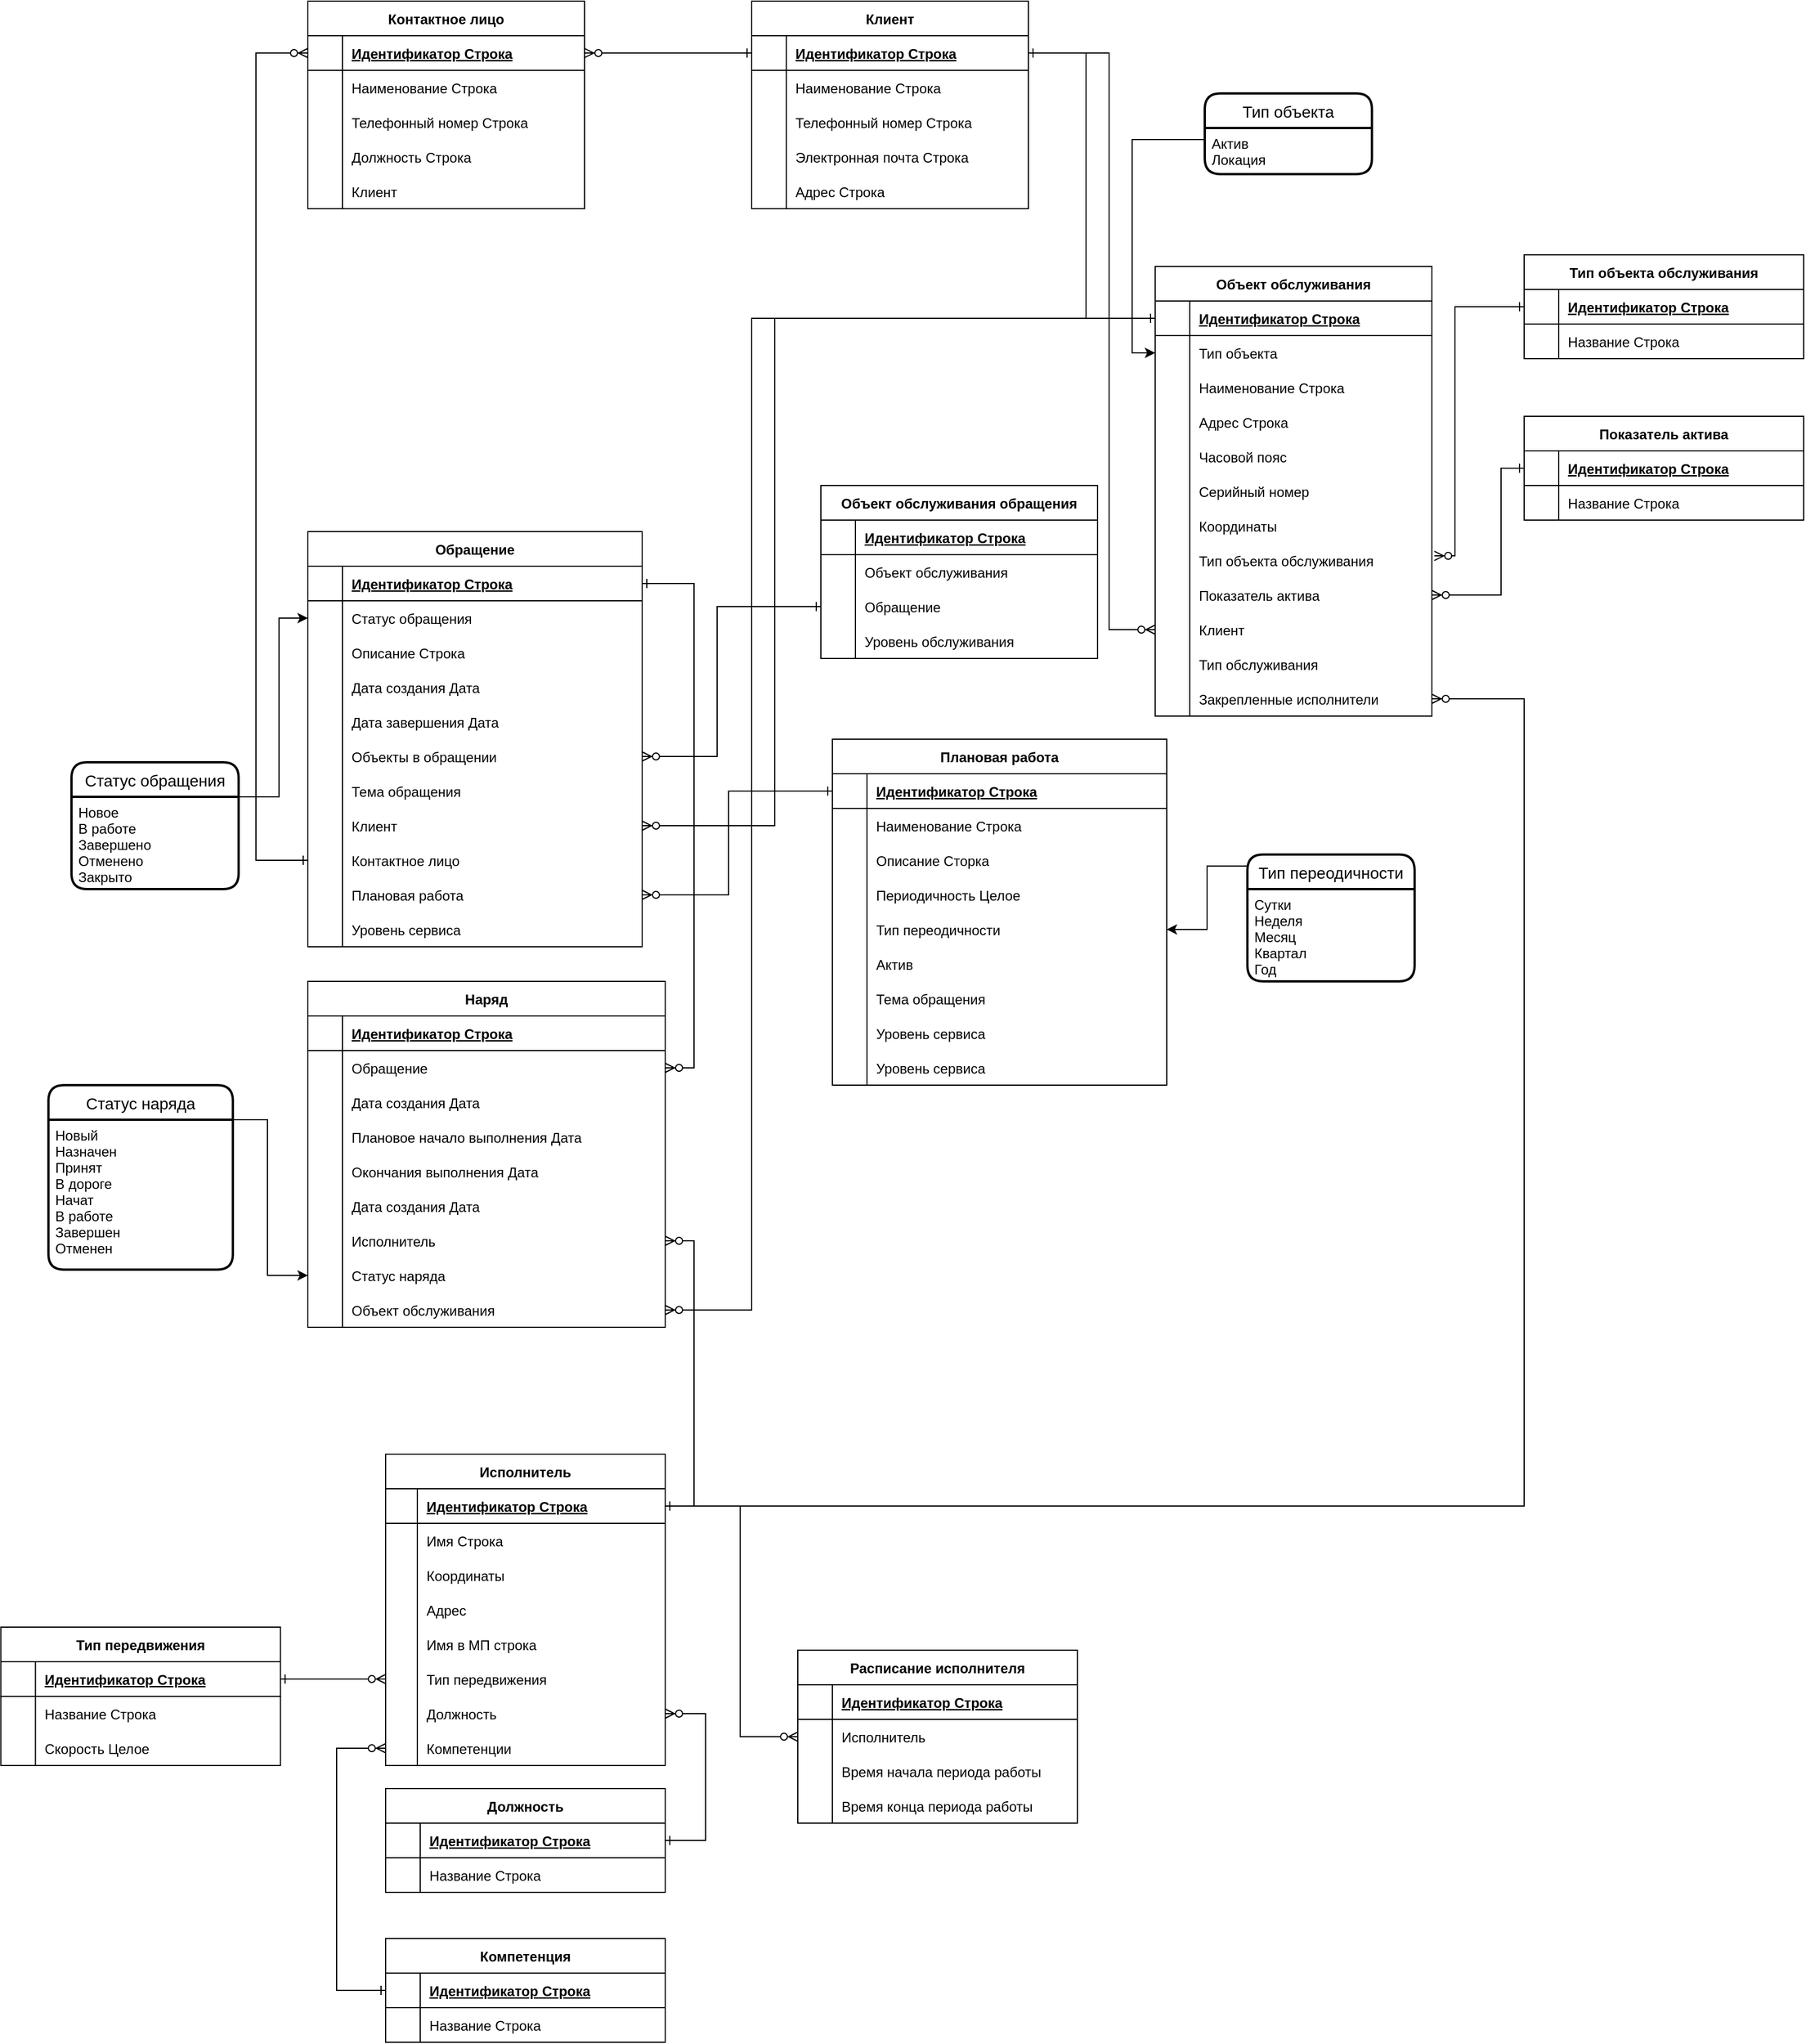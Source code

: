 <mxfile version="21.5.0" type="github">
  <diagram id="R2lEEEUBdFMjLlhIrx00" name="Page-1">
    <mxGraphModel dx="530" dy="1946" grid="1" gridSize="10" guides="1" tooltips="1" connect="1" arrows="1" fold="1" page="1" pageScale="1" pageWidth="850" pageHeight="1100" math="0" shadow="0" extFonts="Permanent Marker^https://fonts.googleapis.com/css?family=Permanent+Marker">
      <root>
        <mxCell id="0" />
        <mxCell id="1" parent="0" />
        <mxCell id="C-vyLk0tnHw3VtMMgP7b-12" value="" style="edgeStyle=elbowEdgeStyle;endArrow=ERzeroToMany;startArrow=ERone;endFill=1;startFill=0;rounded=0;" parent="1" source="C-vyLk0tnHw3VtMMgP7b-3" target="C-vyLk0tnHw3VtMMgP7b-17" edge="1">
          <mxGeometry width="100" height="100" relative="1" as="geometry">
            <mxPoint x="400" y="180" as="sourcePoint" />
            <mxPoint x="460" y="205" as="targetPoint" />
            <Array as="points">
              <mxPoint x="760" y="230" />
              <mxPoint x="760" y="270" />
              <mxPoint x="760" y="360" />
            </Array>
          </mxGeometry>
        </mxCell>
        <mxCell id="C-vyLk0tnHw3VtMMgP7b-2" value="Обращение" style="shape=table;startSize=30;container=1;collapsible=1;childLayout=tableLayout;fixedRows=1;rowLines=0;fontStyle=1;align=center;resizeLast=1;" parent="1" vertex="1">
          <mxGeometry x="425" y="20" width="290" height="360" as="geometry" />
        </mxCell>
        <mxCell id="C-vyLk0tnHw3VtMMgP7b-3" value="" style="shape=partialRectangle;collapsible=0;dropTarget=0;pointerEvents=0;fillColor=none;points=[[0,0.5],[1,0.5]];portConstraint=eastwest;top=0;left=0;right=0;bottom=1;" parent="C-vyLk0tnHw3VtMMgP7b-2" vertex="1">
          <mxGeometry y="30" width="290" height="30" as="geometry" />
        </mxCell>
        <mxCell id="C-vyLk0tnHw3VtMMgP7b-4" value="" style="shape=partialRectangle;overflow=hidden;connectable=0;fillColor=none;top=0;left=0;bottom=0;right=0;fontStyle=1;" parent="C-vyLk0tnHw3VtMMgP7b-3" vertex="1">
          <mxGeometry width="30" height="30" as="geometry">
            <mxRectangle width="30" height="30" as="alternateBounds" />
          </mxGeometry>
        </mxCell>
        <mxCell id="C-vyLk0tnHw3VtMMgP7b-5" value="Идентификатор Строка " style="shape=partialRectangle;overflow=hidden;connectable=0;fillColor=none;top=0;left=0;bottom=0;right=0;align=left;spacingLeft=6;fontStyle=5;" parent="C-vyLk0tnHw3VtMMgP7b-3" vertex="1">
          <mxGeometry x="30" width="260" height="30" as="geometry">
            <mxRectangle width="260" height="30" as="alternateBounds" />
          </mxGeometry>
        </mxCell>
        <mxCell id="C-vyLk0tnHw3VtMMgP7b-6" value="" style="shape=partialRectangle;collapsible=0;dropTarget=0;pointerEvents=0;fillColor=none;points=[[0,0.5],[1,0.5]];portConstraint=eastwest;top=0;left=0;right=0;bottom=0;" parent="C-vyLk0tnHw3VtMMgP7b-2" vertex="1">
          <mxGeometry y="60" width="290" height="30" as="geometry" />
        </mxCell>
        <mxCell id="C-vyLk0tnHw3VtMMgP7b-7" value="" style="shape=partialRectangle;overflow=hidden;connectable=0;fillColor=none;top=0;left=0;bottom=0;right=0;" parent="C-vyLk0tnHw3VtMMgP7b-6" vertex="1">
          <mxGeometry width="30" height="30" as="geometry">
            <mxRectangle width="30" height="30" as="alternateBounds" />
          </mxGeometry>
        </mxCell>
        <mxCell id="C-vyLk0tnHw3VtMMgP7b-8" value="Статус обращения" style="shape=partialRectangle;overflow=hidden;connectable=0;fillColor=none;top=0;left=0;bottom=0;right=0;align=left;spacingLeft=6;" parent="C-vyLk0tnHw3VtMMgP7b-6" vertex="1">
          <mxGeometry x="30" width="260" height="30" as="geometry">
            <mxRectangle width="260" height="30" as="alternateBounds" />
          </mxGeometry>
        </mxCell>
        <mxCell id="AUKYh_VhikMgX28gDXk--7" value="" style="shape=partialRectangle;collapsible=0;dropTarget=0;pointerEvents=0;fillColor=none;points=[[0,0.5],[1,0.5]];portConstraint=eastwest;top=0;left=0;right=0;bottom=0;" parent="C-vyLk0tnHw3VtMMgP7b-2" vertex="1">
          <mxGeometry y="90" width="290" height="30" as="geometry" />
        </mxCell>
        <mxCell id="AUKYh_VhikMgX28gDXk--8" value="" style="shape=partialRectangle;overflow=hidden;connectable=0;fillColor=none;top=0;left=0;bottom=0;right=0;" parent="AUKYh_VhikMgX28gDXk--7" vertex="1">
          <mxGeometry width="30" height="30" as="geometry">
            <mxRectangle width="30" height="30" as="alternateBounds" />
          </mxGeometry>
        </mxCell>
        <mxCell id="AUKYh_VhikMgX28gDXk--9" value="Описание Строка " style="shape=partialRectangle;overflow=hidden;connectable=0;fillColor=none;top=0;left=0;bottom=0;right=0;align=left;spacingLeft=6;" parent="AUKYh_VhikMgX28gDXk--7" vertex="1">
          <mxGeometry x="30" width="260" height="30" as="geometry">
            <mxRectangle width="260" height="30" as="alternateBounds" />
          </mxGeometry>
        </mxCell>
        <mxCell id="C-vyLk0tnHw3VtMMgP7b-9" value="" style="shape=partialRectangle;collapsible=0;dropTarget=0;pointerEvents=0;fillColor=none;points=[[0,0.5],[1,0.5]];portConstraint=eastwest;top=0;left=0;right=0;bottom=0;" parent="C-vyLk0tnHw3VtMMgP7b-2" vertex="1">
          <mxGeometry y="120" width="290" height="30" as="geometry" />
        </mxCell>
        <mxCell id="C-vyLk0tnHw3VtMMgP7b-10" value="" style="shape=partialRectangle;overflow=hidden;connectable=0;fillColor=none;top=0;left=0;bottom=0;right=0;" parent="C-vyLk0tnHw3VtMMgP7b-9" vertex="1">
          <mxGeometry width="30" height="30" as="geometry">
            <mxRectangle width="30" height="30" as="alternateBounds" />
          </mxGeometry>
        </mxCell>
        <mxCell id="C-vyLk0tnHw3VtMMgP7b-11" value="Дата создания Дата " style="shape=partialRectangle;overflow=hidden;connectable=0;fillColor=none;top=0;left=0;bottom=0;right=0;align=left;spacingLeft=6;" parent="C-vyLk0tnHw3VtMMgP7b-9" vertex="1">
          <mxGeometry x="30" width="260" height="30" as="geometry">
            <mxRectangle width="260" height="30" as="alternateBounds" />
          </mxGeometry>
        </mxCell>
        <mxCell id="AUKYh_VhikMgX28gDXk--25" value="" style="shape=partialRectangle;collapsible=0;dropTarget=0;pointerEvents=0;fillColor=none;points=[[0,0.5],[1,0.5]];portConstraint=eastwest;top=0;left=0;right=0;bottom=0;" parent="C-vyLk0tnHw3VtMMgP7b-2" vertex="1">
          <mxGeometry y="150" width="290" height="30" as="geometry" />
        </mxCell>
        <mxCell id="AUKYh_VhikMgX28gDXk--26" value="" style="shape=partialRectangle;overflow=hidden;connectable=0;fillColor=none;top=0;left=0;bottom=0;right=0;" parent="AUKYh_VhikMgX28gDXk--25" vertex="1">
          <mxGeometry width="30" height="30" as="geometry">
            <mxRectangle width="30" height="30" as="alternateBounds" />
          </mxGeometry>
        </mxCell>
        <mxCell id="AUKYh_VhikMgX28gDXk--27" value="Дата завершения Дата" style="shape=partialRectangle;overflow=hidden;connectable=0;fillColor=none;top=0;left=0;bottom=0;right=0;align=left;spacingLeft=6;" parent="AUKYh_VhikMgX28gDXk--25" vertex="1">
          <mxGeometry x="30" width="260" height="30" as="geometry">
            <mxRectangle width="260" height="30" as="alternateBounds" />
          </mxGeometry>
        </mxCell>
        <mxCell id="3mclgtewpZ6jm6NiDSUZ-118" value="" style="shape=partialRectangle;collapsible=0;dropTarget=0;pointerEvents=0;fillColor=none;points=[[0,0.5],[1,0.5]];portConstraint=eastwest;top=0;left=0;right=0;bottom=0;" parent="C-vyLk0tnHw3VtMMgP7b-2" vertex="1">
          <mxGeometry y="180" width="290" height="30" as="geometry" />
        </mxCell>
        <mxCell id="3mclgtewpZ6jm6NiDSUZ-119" value="" style="shape=partialRectangle;overflow=hidden;connectable=0;fillColor=none;top=0;left=0;bottom=0;right=0;" parent="3mclgtewpZ6jm6NiDSUZ-118" vertex="1">
          <mxGeometry width="30" height="30" as="geometry">
            <mxRectangle width="30" height="30" as="alternateBounds" />
          </mxGeometry>
        </mxCell>
        <mxCell id="3mclgtewpZ6jm6NiDSUZ-120" value="Объекты в обращении" style="shape=partialRectangle;overflow=hidden;connectable=0;fillColor=none;top=0;left=0;bottom=0;right=0;align=left;spacingLeft=6;" parent="3mclgtewpZ6jm6NiDSUZ-118" vertex="1">
          <mxGeometry x="30" width="260" height="30" as="geometry">
            <mxRectangle width="260" height="30" as="alternateBounds" />
          </mxGeometry>
        </mxCell>
        <mxCell id="3mclgtewpZ6jm6NiDSUZ-102" value="" style="shape=partialRectangle;collapsible=0;dropTarget=0;pointerEvents=0;fillColor=none;points=[[0,0.5],[1,0.5]];portConstraint=eastwest;top=0;left=0;right=0;bottom=0;" parent="C-vyLk0tnHw3VtMMgP7b-2" vertex="1">
          <mxGeometry y="210" width="290" height="30" as="geometry" />
        </mxCell>
        <mxCell id="3mclgtewpZ6jm6NiDSUZ-103" value="" style="shape=partialRectangle;overflow=hidden;connectable=0;fillColor=none;top=0;left=0;bottom=0;right=0;" parent="3mclgtewpZ6jm6NiDSUZ-102" vertex="1">
          <mxGeometry width="30" height="30" as="geometry">
            <mxRectangle width="30" height="30" as="alternateBounds" />
          </mxGeometry>
        </mxCell>
        <mxCell id="3mclgtewpZ6jm6NiDSUZ-104" value="Тема обращения" style="shape=partialRectangle;overflow=hidden;connectable=0;fillColor=none;top=0;left=0;bottom=0;right=0;align=left;spacingLeft=6;" parent="3mclgtewpZ6jm6NiDSUZ-102" vertex="1">
          <mxGeometry x="30" width="260" height="30" as="geometry">
            <mxRectangle width="260" height="30" as="alternateBounds" />
          </mxGeometry>
        </mxCell>
        <mxCell id="e1rEvytu0Lq2Stt5X7tH-6" value="" style="shape=partialRectangle;collapsible=0;dropTarget=0;pointerEvents=0;fillColor=none;points=[[0,0.5],[1,0.5]];portConstraint=eastwest;top=0;left=0;right=0;bottom=0;" vertex="1" parent="C-vyLk0tnHw3VtMMgP7b-2">
          <mxGeometry y="240" width="290" height="30" as="geometry" />
        </mxCell>
        <mxCell id="e1rEvytu0Lq2Stt5X7tH-7" value="" style="shape=partialRectangle;overflow=hidden;connectable=0;fillColor=none;top=0;left=0;bottom=0;right=0;" vertex="1" parent="e1rEvytu0Lq2Stt5X7tH-6">
          <mxGeometry width="30" height="30" as="geometry">
            <mxRectangle width="30" height="30" as="alternateBounds" />
          </mxGeometry>
        </mxCell>
        <mxCell id="e1rEvytu0Lq2Stt5X7tH-8" value="Клиент" style="shape=partialRectangle;overflow=hidden;connectable=0;fillColor=none;top=0;left=0;bottom=0;right=0;align=left;spacingLeft=6;" vertex="1" parent="e1rEvytu0Lq2Stt5X7tH-6">
          <mxGeometry x="30" width="260" height="30" as="geometry">
            <mxRectangle width="260" height="30" as="alternateBounds" />
          </mxGeometry>
        </mxCell>
        <mxCell id="e1rEvytu0Lq2Stt5X7tH-133" value="" style="shape=partialRectangle;collapsible=0;dropTarget=0;pointerEvents=0;fillColor=none;points=[[0,0.5],[1,0.5]];portConstraint=eastwest;top=0;left=0;right=0;bottom=0;" vertex="1" parent="C-vyLk0tnHw3VtMMgP7b-2">
          <mxGeometry y="270" width="290" height="30" as="geometry" />
        </mxCell>
        <mxCell id="e1rEvytu0Lq2Stt5X7tH-134" value="" style="shape=partialRectangle;overflow=hidden;connectable=0;fillColor=none;top=0;left=0;bottom=0;right=0;" vertex="1" parent="e1rEvytu0Lq2Stt5X7tH-133">
          <mxGeometry width="30" height="30" as="geometry">
            <mxRectangle width="30" height="30" as="alternateBounds" />
          </mxGeometry>
        </mxCell>
        <mxCell id="e1rEvytu0Lq2Stt5X7tH-135" value="Контактное лицо" style="shape=partialRectangle;overflow=hidden;connectable=0;fillColor=none;top=0;left=0;bottom=0;right=0;align=left;spacingLeft=6;" vertex="1" parent="e1rEvytu0Lq2Stt5X7tH-133">
          <mxGeometry x="30" width="260" height="30" as="geometry">
            <mxRectangle width="260" height="30" as="alternateBounds" />
          </mxGeometry>
        </mxCell>
        <mxCell id="3mclgtewpZ6jm6NiDSUZ-210" value="" style="shape=partialRectangle;collapsible=0;dropTarget=0;pointerEvents=0;fillColor=none;points=[[0,0.5],[1,0.5]];portConstraint=eastwest;top=0;left=0;right=0;bottom=0;" parent="C-vyLk0tnHw3VtMMgP7b-2" vertex="1">
          <mxGeometry y="300" width="290" height="30" as="geometry" />
        </mxCell>
        <mxCell id="3mclgtewpZ6jm6NiDSUZ-211" value="" style="shape=partialRectangle;overflow=hidden;connectable=0;fillColor=none;top=0;left=0;bottom=0;right=0;" parent="3mclgtewpZ6jm6NiDSUZ-210" vertex="1">
          <mxGeometry width="30" height="30" as="geometry">
            <mxRectangle width="30" height="30" as="alternateBounds" />
          </mxGeometry>
        </mxCell>
        <mxCell id="3mclgtewpZ6jm6NiDSUZ-212" value="Плановая работа" style="shape=partialRectangle;overflow=hidden;connectable=0;fillColor=none;top=0;left=0;bottom=0;right=0;align=left;spacingLeft=6;" parent="3mclgtewpZ6jm6NiDSUZ-210" vertex="1">
          <mxGeometry x="30" width="260" height="30" as="geometry">
            <mxRectangle width="260" height="30" as="alternateBounds" />
          </mxGeometry>
        </mxCell>
        <mxCell id="3mclgtewpZ6jm6NiDSUZ-213" value="" style="shape=partialRectangle;collapsible=0;dropTarget=0;pointerEvents=0;fillColor=none;points=[[0,0.5],[1,0.5]];portConstraint=eastwest;top=0;left=0;right=0;bottom=0;" parent="C-vyLk0tnHw3VtMMgP7b-2" vertex="1">
          <mxGeometry y="330" width="290" height="30" as="geometry" />
        </mxCell>
        <mxCell id="3mclgtewpZ6jm6NiDSUZ-214" value="" style="shape=partialRectangle;overflow=hidden;connectable=0;fillColor=none;top=0;left=0;bottom=0;right=0;" parent="3mclgtewpZ6jm6NiDSUZ-213" vertex="1">
          <mxGeometry width="30" height="30" as="geometry">
            <mxRectangle width="30" height="30" as="alternateBounds" />
          </mxGeometry>
        </mxCell>
        <mxCell id="3mclgtewpZ6jm6NiDSUZ-215" value="Уровень сервиса" style="shape=partialRectangle;overflow=hidden;connectable=0;fillColor=none;top=0;left=0;bottom=0;right=0;align=left;spacingLeft=6;" parent="3mclgtewpZ6jm6NiDSUZ-213" vertex="1">
          <mxGeometry x="30" width="260" height="30" as="geometry">
            <mxRectangle width="260" height="30" as="alternateBounds" />
          </mxGeometry>
        </mxCell>
        <mxCell id="C-vyLk0tnHw3VtMMgP7b-13" value="Наряд" style="shape=table;startSize=30;container=1;collapsible=1;childLayout=tableLayout;fixedRows=1;rowLines=0;fontStyle=1;align=center;resizeLast=1;" parent="1" vertex="1">
          <mxGeometry x="425" y="410" width="310" height="300" as="geometry" />
        </mxCell>
        <mxCell id="C-vyLk0tnHw3VtMMgP7b-14" value="" style="shape=partialRectangle;collapsible=0;dropTarget=0;pointerEvents=0;fillColor=none;points=[[0,0.5],[1,0.5]];portConstraint=eastwest;top=0;left=0;right=0;bottom=1;" parent="C-vyLk0tnHw3VtMMgP7b-13" vertex="1">
          <mxGeometry y="30" width="310" height="30" as="geometry" />
        </mxCell>
        <mxCell id="C-vyLk0tnHw3VtMMgP7b-15" value="" style="shape=partialRectangle;overflow=hidden;connectable=0;fillColor=none;top=0;left=0;bottom=0;right=0;fontStyle=1;" parent="C-vyLk0tnHw3VtMMgP7b-14" vertex="1">
          <mxGeometry width="30" height="30" as="geometry">
            <mxRectangle width="30" height="30" as="alternateBounds" />
          </mxGeometry>
        </mxCell>
        <mxCell id="C-vyLk0tnHw3VtMMgP7b-16" value="Идентификатор Строка  " style="shape=partialRectangle;overflow=hidden;connectable=0;fillColor=none;top=0;left=0;bottom=0;right=0;align=left;spacingLeft=6;fontStyle=5;" parent="C-vyLk0tnHw3VtMMgP7b-14" vertex="1">
          <mxGeometry x="30" width="280" height="30" as="geometry">
            <mxRectangle width="280" height="30" as="alternateBounds" />
          </mxGeometry>
        </mxCell>
        <mxCell id="C-vyLk0tnHw3VtMMgP7b-17" value="" style="shape=partialRectangle;collapsible=0;dropTarget=0;pointerEvents=0;fillColor=none;points=[[0,0.5],[1,0.5]];portConstraint=eastwest;top=0;left=0;right=0;bottom=0;" parent="C-vyLk0tnHw3VtMMgP7b-13" vertex="1">
          <mxGeometry y="60" width="310" height="30" as="geometry" />
        </mxCell>
        <mxCell id="C-vyLk0tnHw3VtMMgP7b-18" value="" style="shape=partialRectangle;overflow=hidden;connectable=0;fillColor=none;top=0;left=0;bottom=0;right=0;" parent="C-vyLk0tnHw3VtMMgP7b-17" vertex="1">
          <mxGeometry width="30" height="30" as="geometry">
            <mxRectangle width="30" height="30" as="alternateBounds" />
          </mxGeometry>
        </mxCell>
        <mxCell id="C-vyLk0tnHw3VtMMgP7b-19" value="Обращение" style="shape=partialRectangle;overflow=hidden;connectable=0;fillColor=none;top=0;left=0;bottom=0;right=0;align=left;spacingLeft=6;" parent="C-vyLk0tnHw3VtMMgP7b-17" vertex="1">
          <mxGeometry x="30" width="280" height="30" as="geometry">
            <mxRectangle width="280" height="30" as="alternateBounds" />
          </mxGeometry>
        </mxCell>
        <mxCell id="C-vyLk0tnHw3VtMMgP7b-20" value="" style="shape=partialRectangle;collapsible=0;dropTarget=0;pointerEvents=0;fillColor=none;points=[[0,0.5],[1,0.5]];portConstraint=eastwest;top=0;left=0;right=0;bottom=0;" parent="C-vyLk0tnHw3VtMMgP7b-13" vertex="1">
          <mxGeometry y="90" width="310" height="30" as="geometry" />
        </mxCell>
        <mxCell id="C-vyLk0tnHw3VtMMgP7b-21" value="" style="shape=partialRectangle;overflow=hidden;connectable=0;fillColor=none;top=0;left=0;bottom=0;right=0;" parent="C-vyLk0tnHw3VtMMgP7b-20" vertex="1">
          <mxGeometry width="30" height="30" as="geometry">
            <mxRectangle width="30" height="30" as="alternateBounds" />
          </mxGeometry>
        </mxCell>
        <mxCell id="C-vyLk0tnHw3VtMMgP7b-22" value="Дата создания Дата " style="shape=partialRectangle;overflow=hidden;connectable=0;fillColor=none;top=0;left=0;bottom=0;right=0;align=left;spacingLeft=6;" parent="C-vyLk0tnHw3VtMMgP7b-20" vertex="1">
          <mxGeometry x="30" width="280" height="30" as="geometry">
            <mxRectangle width="280" height="30" as="alternateBounds" />
          </mxGeometry>
        </mxCell>
        <mxCell id="AUKYh_VhikMgX28gDXk--32" value="" style="shape=partialRectangle;collapsible=0;dropTarget=0;pointerEvents=0;fillColor=none;points=[[0,0.5],[1,0.5]];portConstraint=eastwest;top=0;left=0;right=0;bottom=0;" parent="C-vyLk0tnHw3VtMMgP7b-13" vertex="1">
          <mxGeometry y="120" width="310" height="30" as="geometry" />
        </mxCell>
        <mxCell id="AUKYh_VhikMgX28gDXk--33" value="" style="shape=partialRectangle;overflow=hidden;connectable=0;fillColor=none;top=0;left=0;bottom=0;right=0;" parent="AUKYh_VhikMgX28gDXk--32" vertex="1">
          <mxGeometry width="30" height="30" as="geometry">
            <mxRectangle width="30" height="30" as="alternateBounds" />
          </mxGeometry>
        </mxCell>
        <mxCell id="AUKYh_VhikMgX28gDXk--34" value="Плановое начало выполнения Дата" style="shape=partialRectangle;overflow=hidden;connectable=0;fillColor=none;top=0;left=0;bottom=0;right=0;align=left;spacingLeft=6;" parent="AUKYh_VhikMgX28gDXk--32" vertex="1">
          <mxGeometry x="30" width="280" height="30" as="geometry">
            <mxRectangle width="280" height="30" as="alternateBounds" />
          </mxGeometry>
        </mxCell>
        <mxCell id="AUKYh_VhikMgX28gDXk--35" value="" style="shape=partialRectangle;collapsible=0;dropTarget=0;pointerEvents=0;fillColor=none;points=[[0,0.5],[1,0.5]];portConstraint=eastwest;top=0;left=0;right=0;bottom=0;" parent="C-vyLk0tnHw3VtMMgP7b-13" vertex="1">
          <mxGeometry y="150" width="310" height="30" as="geometry" />
        </mxCell>
        <mxCell id="AUKYh_VhikMgX28gDXk--36" value="" style="shape=partialRectangle;overflow=hidden;connectable=0;fillColor=none;top=0;left=0;bottom=0;right=0;" parent="AUKYh_VhikMgX28gDXk--35" vertex="1">
          <mxGeometry width="30" height="30" as="geometry">
            <mxRectangle width="30" height="30" as="alternateBounds" />
          </mxGeometry>
        </mxCell>
        <mxCell id="AUKYh_VhikMgX28gDXk--37" value="Окончания выполнения Дата " style="shape=partialRectangle;overflow=hidden;connectable=0;fillColor=none;top=0;left=0;bottom=0;right=0;align=left;spacingLeft=6;" parent="AUKYh_VhikMgX28gDXk--35" vertex="1">
          <mxGeometry x="30" width="280" height="30" as="geometry">
            <mxRectangle width="280" height="30" as="alternateBounds" />
          </mxGeometry>
        </mxCell>
        <mxCell id="AUKYh_VhikMgX28gDXk--38" value="" style="shape=partialRectangle;collapsible=0;dropTarget=0;pointerEvents=0;fillColor=none;points=[[0,0.5],[1,0.5]];portConstraint=eastwest;top=0;left=0;right=0;bottom=0;" parent="C-vyLk0tnHw3VtMMgP7b-13" vertex="1">
          <mxGeometry y="180" width="310" height="30" as="geometry" />
        </mxCell>
        <mxCell id="AUKYh_VhikMgX28gDXk--39" value="" style="shape=partialRectangle;overflow=hidden;connectable=0;fillColor=none;top=0;left=0;bottom=0;right=0;" parent="AUKYh_VhikMgX28gDXk--38" vertex="1">
          <mxGeometry width="30" height="30" as="geometry">
            <mxRectangle width="30" height="30" as="alternateBounds" />
          </mxGeometry>
        </mxCell>
        <mxCell id="AUKYh_VhikMgX28gDXk--40" value="Дата создания Дата " style="shape=partialRectangle;overflow=hidden;connectable=0;fillColor=none;top=0;left=0;bottom=0;right=0;align=left;spacingLeft=6;" parent="AUKYh_VhikMgX28gDXk--38" vertex="1">
          <mxGeometry x="30" width="280" height="30" as="geometry">
            <mxRectangle width="280" height="30" as="alternateBounds" />
          </mxGeometry>
        </mxCell>
        <mxCell id="AUKYh_VhikMgX28gDXk--246" value="" style="shape=partialRectangle;collapsible=0;dropTarget=0;pointerEvents=0;fillColor=none;points=[[0,0.5],[1,0.5]];portConstraint=eastwest;top=0;left=0;right=0;bottom=0;" parent="C-vyLk0tnHw3VtMMgP7b-13" vertex="1">
          <mxGeometry y="210" width="310" height="30" as="geometry" />
        </mxCell>
        <mxCell id="AUKYh_VhikMgX28gDXk--247" value="" style="shape=partialRectangle;overflow=hidden;connectable=0;fillColor=none;top=0;left=0;bottom=0;right=0;" parent="AUKYh_VhikMgX28gDXk--246" vertex="1">
          <mxGeometry width="30" height="30" as="geometry">
            <mxRectangle width="30" height="30" as="alternateBounds" />
          </mxGeometry>
        </mxCell>
        <mxCell id="AUKYh_VhikMgX28gDXk--248" value="Исполнитель" style="shape=partialRectangle;overflow=hidden;connectable=0;fillColor=none;top=0;left=0;bottom=0;right=0;align=left;spacingLeft=6;" parent="AUKYh_VhikMgX28gDXk--246" vertex="1">
          <mxGeometry x="30" width="280" height="30" as="geometry">
            <mxRectangle width="280" height="30" as="alternateBounds" />
          </mxGeometry>
        </mxCell>
        <mxCell id="AUKYh_VhikMgX28gDXk--59" value="" style="shape=partialRectangle;collapsible=0;dropTarget=0;pointerEvents=0;fillColor=none;points=[[0,0.5],[1,0.5]];portConstraint=eastwest;top=0;left=0;right=0;bottom=0;" parent="C-vyLk0tnHw3VtMMgP7b-13" vertex="1">
          <mxGeometry y="240" width="310" height="30" as="geometry" />
        </mxCell>
        <mxCell id="AUKYh_VhikMgX28gDXk--60" value="" style="shape=partialRectangle;overflow=hidden;connectable=0;fillColor=none;top=0;left=0;bottom=0;right=0;" parent="AUKYh_VhikMgX28gDXk--59" vertex="1">
          <mxGeometry width="30" height="30" as="geometry">
            <mxRectangle width="30" height="30" as="alternateBounds" />
          </mxGeometry>
        </mxCell>
        <mxCell id="AUKYh_VhikMgX28gDXk--61" value="Статус наряда" style="shape=partialRectangle;overflow=hidden;connectable=0;fillColor=none;top=0;left=0;bottom=0;right=0;align=left;spacingLeft=6;" parent="AUKYh_VhikMgX28gDXk--59" vertex="1">
          <mxGeometry x="30" width="280" height="30" as="geometry">
            <mxRectangle width="280" height="30" as="alternateBounds" />
          </mxGeometry>
        </mxCell>
        <mxCell id="e1rEvytu0Lq2Stt5X7tH-206" value="" style="shape=partialRectangle;collapsible=0;dropTarget=0;pointerEvents=0;fillColor=none;points=[[0,0.5],[1,0.5]];portConstraint=eastwest;top=0;left=0;right=0;bottom=0;" vertex="1" parent="C-vyLk0tnHw3VtMMgP7b-13">
          <mxGeometry y="270" width="310" height="30" as="geometry" />
        </mxCell>
        <mxCell id="e1rEvytu0Lq2Stt5X7tH-207" value="" style="shape=partialRectangle;overflow=hidden;connectable=0;fillColor=none;top=0;left=0;bottom=0;right=0;" vertex="1" parent="e1rEvytu0Lq2Stt5X7tH-206">
          <mxGeometry width="30" height="30" as="geometry">
            <mxRectangle width="30" height="30" as="alternateBounds" />
          </mxGeometry>
        </mxCell>
        <mxCell id="e1rEvytu0Lq2Stt5X7tH-208" value="Объект обслуживания" style="shape=partialRectangle;overflow=hidden;connectable=0;fillColor=none;top=0;left=0;bottom=0;right=0;align=left;spacingLeft=6;" vertex="1" parent="e1rEvytu0Lq2Stt5X7tH-206">
          <mxGeometry x="30" width="280" height="30" as="geometry">
            <mxRectangle width="280" height="30" as="alternateBounds" />
          </mxGeometry>
        </mxCell>
        <mxCell id="AUKYh_VhikMgX28gDXk--2" value="Статус обращения" style="swimlane;childLayout=stackLayout;horizontal=1;startSize=30;horizontalStack=0;rounded=1;fontSize=14;fontStyle=0;strokeWidth=2;resizeParent=0;resizeLast=1;shadow=0;dashed=0;align=center;" parent="1" vertex="1">
          <mxGeometry x="220" y="220" width="145" height="110" as="geometry" />
        </mxCell>
        <mxCell id="AUKYh_VhikMgX28gDXk--3" value="Новое&#xa;В работе&#xa;Завершено&#xa;Отменено&#xa;Закрыто" style="align=left;strokeColor=none;fillColor=none;spacingLeft=4;fontSize=12;verticalAlign=top;resizable=0;rotatable=0;part=1;" parent="AUKYh_VhikMgX28gDXk--2" vertex="1">
          <mxGeometry y="30" width="145" height="80" as="geometry" />
        </mxCell>
        <mxCell id="AUKYh_VhikMgX28gDXk--4" value="Статус наряда" style="swimlane;childLayout=stackLayout;horizontal=1;startSize=30;horizontalStack=0;rounded=1;fontSize=14;fontStyle=0;strokeWidth=2;resizeParent=0;resizeLast=1;shadow=0;dashed=0;align=center;" parent="1" vertex="1">
          <mxGeometry x="200" y="500" width="160" height="160" as="geometry" />
        </mxCell>
        <mxCell id="AUKYh_VhikMgX28gDXk--5" value="Новый&#xa;Назначен&#xa;Принят&#xa;В дороге&#xa;Начат&#xa;В работе&#xa;Завершен&#xa;Отменен" style="align=left;strokeColor=none;fillColor=none;spacingLeft=4;fontSize=12;verticalAlign=top;resizable=0;rotatable=0;part=1;" parent="AUKYh_VhikMgX28gDXk--4" vertex="1">
          <mxGeometry y="30" width="160" height="130" as="geometry" />
        </mxCell>
        <mxCell id="AUKYh_VhikMgX28gDXk--30" style="edgeStyle=orthogonalEdgeStyle;rounded=0;jumpStyle=none;orthogonalLoop=1;jettySize=auto;html=1;exitX=0.5;exitY=1;exitDx=0;exitDy=0;" parent="AUKYh_VhikMgX28gDXk--4" source="AUKYh_VhikMgX28gDXk--5" target="AUKYh_VhikMgX28gDXk--5" edge="1">
          <mxGeometry relative="1" as="geometry" />
        </mxCell>
        <mxCell id="AUKYh_VhikMgX28gDXk--62" style="edgeStyle=orthogonalEdgeStyle;rounded=0;jumpStyle=none;orthogonalLoop=1;jettySize=auto;html=1;entryX=0;entryY=0.5;entryDx=0;entryDy=0;exitX=1;exitY=0;exitDx=0;exitDy=0;" parent="1" source="AUKYh_VhikMgX28gDXk--5" target="AUKYh_VhikMgX28gDXk--59" edge="1">
          <mxGeometry relative="1" as="geometry">
            <Array as="points">
              <mxPoint x="390" y="530" />
              <mxPoint x="390" y="665" />
            </Array>
          </mxGeometry>
        </mxCell>
        <mxCell id="AUKYh_VhikMgX28gDXk--31" style="edgeStyle=orthogonalEdgeStyle;rounded=0;jumpStyle=none;orthogonalLoop=1;jettySize=auto;html=1;exitX=1;exitY=0;exitDx=0;exitDy=0;entryX=0;entryY=0.5;entryDx=0;entryDy=0;" parent="1" source="AUKYh_VhikMgX28gDXk--3" edge="1" target="C-vyLk0tnHw3VtMMgP7b-6">
          <mxGeometry relative="1" as="geometry">
            <Array as="points">
              <mxPoint x="400" y="250" />
              <mxPoint x="400" y="95" />
            </Array>
            <mxPoint x="425" y="145" as="targetPoint" />
          </mxGeometry>
        </mxCell>
        <mxCell id="AUKYh_VhikMgX28gDXk--155" value="Исполнитель" style="shape=table;startSize=30;container=1;collapsible=1;childLayout=tableLayout;fixedRows=1;rowLines=0;fontStyle=1;align=center;resizeLast=1;" parent="1" vertex="1">
          <mxGeometry x="492.5" y="820" width="242.5" height="270" as="geometry" />
        </mxCell>
        <mxCell id="AUKYh_VhikMgX28gDXk--156" value="" style="shape=tableRow;horizontal=0;startSize=0;swimlaneHead=0;swimlaneBody=0;fillColor=none;collapsible=0;dropTarget=0;points=[[0,0.5],[1,0.5]];portConstraint=eastwest;top=0;left=0;right=0;bottom=1;" parent="AUKYh_VhikMgX28gDXk--155" vertex="1">
          <mxGeometry y="30" width="242.5" height="30" as="geometry" />
        </mxCell>
        <mxCell id="AUKYh_VhikMgX28gDXk--157" value="" style="shape=partialRectangle;connectable=0;fillColor=none;top=0;left=0;bottom=0;right=0;fontStyle=1;overflow=hidden;" parent="AUKYh_VhikMgX28gDXk--156" vertex="1">
          <mxGeometry width="27.5" height="30" as="geometry">
            <mxRectangle width="27.5" height="30" as="alternateBounds" />
          </mxGeometry>
        </mxCell>
        <mxCell id="AUKYh_VhikMgX28gDXk--158" value="Идентификатор Строка " style="shape=partialRectangle;connectable=0;fillColor=none;top=0;left=0;bottom=0;right=0;align=left;spacingLeft=6;fontStyle=5;overflow=hidden;" parent="AUKYh_VhikMgX28gDXk--156" vertex="1">
          <mxGeometry x="27.5" width="215" height="30" as="geometry">
            <mxRectangle width="215" height="30" as="alternateBounds" />
          </mxGeometry>
        </mxCell>
        <mxCell id="AUKYh_VhikMgX28gDXk--159" value="" style="shape=tableRow;horizontal=0;startSize=0;swimlaneHead=0;swimlaneBody=0;fillColor=none;collapsible=0;dropTarget=0;points=[[0,0.5],[1,0.5]];portConstraint=eastwest;top=0;left=0;right=0;bottom=0;" parent="AUKYh_VhikMgX28gDXk--155" vertex="1">
          <mxGeometry y="60" width="242.5" height="30" as="geometry" />
        </mxCell>
        <mxCell id="AUKYh_VhikMgX28gDXk--160" value="" style="shape=partialRectangle;connectable=0;fillColor=none;top=0;left=0;bottom=0;right=0;editable=1;overflow=hidden;" parent="AUKYh_VhikMgX28gDXk--159" vertex="1">
          <mxGeometry width="27.5" height="30" as="geometry">
            <mxRectangle width="27.5" height="30" as="alternateBounds" />
          </mxGeometry>
        </mxCell>
        <mxCell id="AUKYh_VhikMgX28gDXk--161" value="Имя Строка " style="shape=partialRectangle;connectable=0;fillColor=none;top=0;left=0;bottom=0;right=0;align=left;spacingLeft=6;overflow=hidden;" parent="AUKYh_VhikMgX28gDXk--159" vertex="1">
          <mxGeometry x="27.5" width="215" height="30" as="geometry">
            <mxRectangle width="215" height="30" as="alternateBounds" />
          </mxGeometry>
        </mxCell>
        <mxCell id="AUKYh_VhikMgX28gDXk--192" value="" style="shape=tableRow;horizontal=0;startSize=0;swimlaneHead=0;swimlaneBody=0;fillColor=none;collapsible=0;dropTarget=0;points=[[0,0.5],[1,0.5]];portConstraint=eastwest;top=0;left=0;right=0;bottom=0;" parent="AUKYh_VhikMgX28gDXk--155" vertex="1">
          <mxGeometry y="90" width="242.5" height="30" as="geometry" />
        </mxCell>
        <mxCell id="AUKYh_VhikMgX28gDXk--193" value="" style="shape=partialRectangle;connectable=0;fillColor=none;top=0;left=0;bottom=0;right=0;editable=1;overflow=hidden;" parent="AUKYh_VhikMgX28gDXk--192" vertex="1">
          <mxGeometry width="27.5" height="30" as="geometry">
            <mxRectangle width="27.5" height="30" as="alternateBounds" />
          </mxGeometry>
        </mxCell>
        <mxCell id="AUKYh_VhikMgX28gDXk--194" value="Координаты" style="shape=partialRectangle;connectable=0;fillColor=none;top=0;left=0;bottom=0;right=0;align=left;spacingLeft=6;overflow=hidden;" parent="AUKYh_VhikMgX28gDXk--192" vertex="1">
          <mxGeometry x="27.5" width="215" height="30" as="geometry">
            <mxRectangle width="215" height="30" as="alternateBounds" />
          </mxGeometry>
        </mxCell>
        <mxCell id="AUKYh_VhikMgX28gDXk--195" value="" style="shape=tableRow;horizontal=0;startSize=0;swimlaneHead=0;swimlaneBody=0;fillColor=none;collapsible=0;dropTarget=0;points=[[0,0.5],[1,0.5]];portConstraint=eastwest;top=0;left=0;right=0;bottom=0;" parent="AUKYh_VhikMgX28gDXk--155" vertex="1">
          <mxGeometry y="120" width="242.5" height="30" as="geometry" />
        </mxCell>
        <mxCell id="AUKYh_VhikMgX28gDXk--196" value="" style="shape=partialRectangle;connectable=0;fillColor=none;top=0;left=0;bottom=0;right=0;editable=1;overflow=hidden;" parent="AUKYh_VhikMgX28gDXk--195" vertex="1">
          <mxGeometry width="27.5" height="30" as="geometry">
            <mxRectangle width="27.5" height="30" as="alternateBounds" />
          </mxGeometry>
        </mxCell>
        <mxCell id="AUKYh_VhikMgX28gDXk--197" value="Адрес" style="shape=partialRectangle;connectable=0;fillColor=none;top=0;left=0;bottom=0;right=0;align=left;spacingLeft=6;overflow=hidden;" parent="AUKYh_VhikMgX28gDXk--195" vertex="1">
          <mxGeometry x="27.5" width="215" height="30" as="geometry">
            <mxRectangle width="215" height="30" as="alternateBounds" />
          </mxGeometry>
        </mxCell>
        <mxCell id="e1rEvytu0Lq2Stt5X7tH-203" value="" style="shape=tableRow;horizontal=0;startSize=0;swimlaneHead=0;swimlaneBody=0;fillColor=none;collapsible=0;dropTarget=0;points=[[0,0.5],[1,0.5]];portConstraint=eastwest;top=0;left=0;right=0;bottom=0;" vertex="1" parent="AUKYh_VhikMgX28gDXk--155">
          <mxGeometry y="150" width="242.5" height="30" as="geometry" />
        </mxCell>
        <mxCell id="e1rEvytu0Lq2Stt5X7tH-204" value="" style="shape=partialRectangle;connectable=0;fillColor=none;top=0;left=0;bottom=0;right=0;editable=1;overflow=hidden;" vertex="1" parent="e1rEvytu0Lq2Stt5X7tH-203">
          <mxGeometry width="27.5" height="30" as="geometry">
            <mxRectangle width="27.5" height="30" as="alternateBounds" />
          </mxGeometry>
        </mxCell>
        <mxCell id="e1rEvytu0Lq2Stt5X7tH-205" value="Имя в МП строка" style="shape=partialRectangle;connectable=0;fillColor=none;top=0;left=0;bottom=0;right=0;align=left;spacingLeft=6;overflow=hidden;" vertex="1" parent="e1rEvytu0Lq2Stt5X7tH-203">
          <mxGeometry x="27.5" width="215" height="30" as="geometry">
            <mxRectangle width="215" height="30" as="alternateBounds" />
          </mxGeometry>
        </mxCell>
        <mxCell id="3mclgtewpZ6jm6NiDSUZ-235" value="" style="shape=tableRow;horizontal=0;startSize=0;swimlaneHead=0;swimlaneBody=0;fillColor=none;collapsible=0;dropTarget=0;points=[[0,0.5],[1,0.5]];portConstraint=eastwest;top=0;left=0;right=0;bottom=0;" parent="AUKYh_VhikMgX28gDXk--155" vertex="1">
          <mxGeometry y="180" width="242.5" height="30" as="geometry" />
        </mxCell>
        <mxCell id="3mclgtewpZ6jm6NiDSUZ-236" value="" style="shape=partialRectangle;connectable=0;fillColor=none;top=0;left=0;bottom=0;right=0;editable=1;overflow=hidden;" parent="3mclgtewpZ6jm6NiDSUZ-235" vertex="1">
          <mxGeometry width="27.5" height="30" as="geometry">
            <mxRectangle width="27.5" height="30" as="alternateBounds" />
          </mxGeometry>
        </mxCell>
        <mxCell id="3mclgtewpZ6jm6NiDSUZ-237" value="Тип передвижения" style="shape=partialRectangle;connectable=0;fillColor=none;top=0;left=0;bottom=0;right=0;align=left;spacingLeft=6;overflow=hidden;" parent="3mclgtewpZ6jm6NiDSUZ-235" vertex="1">
          <mxGeometry x="27.5" width="215" height="30" as="geometry">
            <mxRectangle width="215" height="30" as="alternateBounds" />
          </mxGeometry>
        </mxCell>
        <mxCell id="AUKYh_VhikMgX28gDXk--162" value="" style="shape=tableRow;horizontal=0;startSize=0;swimlaneHead=0;swimlaneBody=0;fillColor=none;collapsible=0;dropTarget=0;points=[[0,0.5],[1,0.5]];portConstraint=eastwest;top=0;left=0;right=0;bottom=0;" parent="AUKYh_VhikMgX28gDXk--155" vertex="1">
          <mxGeometry y="210" width="242.5" height="30" as="geometry" />
        </mxCell>
        <mxCell id="AUKYh_VhikMgX28gDXk--163" value="" style="shape=partialRectangle;connectable=0;fillColor=none;top=0;left=0;bottom=0;right=0;editable=1;overflow=hidden;" parent="AUKYh_VhikMgX28gDXk--162" vertex="1">
          <mxGeometry width="27.5" height="30" as="geometry">
            <mxRectangle width="27.5" height="30" as="alternateBounds" />
          </mxGeometry>
        </mxCell>
        <mxCell id="AUKYh_VhikMgX28gDXk--164" value="Должность" style="shape=partialRectangle;connectable=0;fillColor=none;top=0;left=0;bottom=0;right=0;align=left;spacingLeft=6;overflow=hidden;" parent="AUKYh_VhikMgX28gDXk--162" vertex="1">
          <mxGeometry x="27.5" width="215" height="30" as="geometry">
            <mxRectangle width="215" height="30" as="alternateBounds" />
          </mxGeometry>
        </mxCell>
        <mxCell id="e1rEvytu0Lq2Stt5X7tH-17" value="" style="shape=tableRow;horizontal=0;startSize=0;swimlaneHead=0;swimlaneBody=0;fillColor=none;collapsible=0;dropTarget=0;points=[[0,0.5],[1,0.5]];portConstraint=eastwest;top=0;left=0;right=0;bottom=0;" vertex="1" parent="AUKYh_VhikMgX28gDXk--155">
          <mxGeometry y="240" width="242.5" height="30" as="geometry" />
        </mxCell>
        <mxCell id="e1rEvytu0Lq2Stt5X7tH-18" value="" style="shape=partialRectangle;connectable=0;fillColor=none;top=0;left=0;bottom=0;right=0;editable=1;overflow=hidden;" vertex="1" parent="e1rEvytu0Lq2Stt5X7tH-17">
          <mxGeometry width="27.5" height="30" as="geometry">
            <mxRectangle width="27.5" height="30" as="alternateBounds" />
          </mxGeometry>
        </mxCell>
        <mxCell id="e1rEvytu0Lq2Stt5X7tH-19" value="Компетенции" style="shape=partialRectangle;connectable=0;fillColor=none;top=0;left=0;bottom=0;right=0;align=left;spacingLeft=6;overflow=hidden;" vertex="1" parent="e1rEvytu0Lq2Stt5X7tH-17">
          <mxGeometry x="27.5" width="215" height="30" as="geometry">
            <mxRectangle width="215" height="30" as="alternateBounds" />
          </mxGeometry>
        </mxCell>
        <mxCell id="AUKYh_VhikMgX28gDXk--168" value="Должность" style="shape=table;startSize=30;container=1;collapsible=1;childLayout=tableLayout;fixedRows=1;rowLines=0;fontStyle=1;align=center;resizeLast=1;" parent="1" vertex="1">
          <mxGeometry x="492.5" y="1110" width="242.5" height="90" as="geometry" />
        </mxCell>
        <mxCell id="AUKYh_VhikMgX28gDXk--169" value="" style="shape=tableRow;horizontal=0;startSize=0;swimlaneHead=0;swimlaneBody=0;fillColor=none;collapsible=0;dropTarget=0;points=[[0,0.5],[1,0.5]];portConstraint=eastwest;top=0;left=0;right=0;bottom=1;" parent="AUKYh_VhikMgX28gDXk--168" vertex="1">
          <mxGeometry y="30" width="242.5" height="30" as="geometry" />
        </mxCell>
        <mxCell id="AUKYh_VhikMgX28gDXk--170" value="" style="shape=partialRectangle;connectable=0;fillColor=none;top=0;left=0;bottom=0;right=0;fontStyle=1;overflow=hidden;" parent="AUKYh_VhikMgX28gDXk--169" vertex="1">
          <mxGeometry width="30" height="30" as="geometry">
            <mxRectangle width="30" height="30" as="alternateBounds" />
          </mxGeometry>
        </mxCell>
        <mxCell id="AUKYh_VhikMgX28gDXk--171" value="Идентификатор Строка " style="shape=partialRectangle;connectable=0;fillColor=none;top=0;left=0;bottom=0;right=0;align=left;spacingLeft=6;fontStyle=5;overflow=hidden;" parent="AUKYh_VhikMgX28gDXk--169" vertex="1">
          <mxGeometry x="30" width="212.5" height="30" as="geometry">
            <mxRectangle width="212.5" height="30" as="alternateBounds" />
          </mxGeometry>
        </mxCell>
        <mxCell id="AUKYh_VhikMgX28gDXk--172" value="" style="shape=tableRow;horizontal=0;startSize=0;swimlaneHead=0;swimlaneBody=0;fillColor=none;collapsible=0;dropTarget=0;points=[[0,0.5],[1,0.5]];portConstraint=eastwest;top=0;left=0;right=0;bottom=0;" parent="AUKYh_VhikMgX28gDXk--168" vertex="1">
          <mxGeometry y="60" width="242.5" height="30" as="geometry" />
        </mxCell>
        <mxCell id="AUKYh_VhikMgX28gDXk--173" value="" style="shape=partialRectangle;connectable=0;fillColor=none;top=0;left=0;bottom=0;right=0;editable=1;overflow=hidden;" parent="AUKYh_VhikMgX28gDXk--172" vertex="1">
          <mxGeometry width="30" height="30" as="geometry">
            <mxRectangle width="30" height="30" as="alternateBounds" />
          </mxGeometry>
        </mxCell>
        <mxCell id="AUKYh_VhikMgX28gDXk--174" value="Название Строка " style="shape=partialRectangle;connectable=0;fillColor=none;top=0;left=0;bottom=0;right=0;align=left;spacingLeft=6;overflow=hidden;" parent="AUKYh_VhikMgX28gDXk--172" vertex="1">
          <mxGeometry x="30" width="212.5" height="30" as="geometry">
            <mxRectangle width="212.5" height="30" as="alternateBounds" />
          </mxGeometry>
        </mxCell>
        <mxCell id="AUKYh_VhikMgX28gDXk--179" value="" style="edgeStyle=elbowEdgeStyle;endArrow=ERzeroToMany;startArrow=ERone;endFill=1;startFill=0;exitX=1;exitY=0.5;exitDx=0;exitDy=0;entryX=1;entryY=0.5;entryDx=0;entryDy=0;rounded=0;" parent="1" source="AUKYh_VhikMgX28gDXk--169" target="AUKYh_VhikMgX28gDXk--162" edge="1">
          <mxGeometry width="100" height="100" relative="1" as="geometry">
            <mxPoint x="250" y="920" as="sourcePoint" />
            <mxPoint x="240" y="1290" as="targetPoint" />
            <Array as="points">
              <mxPoint x="770" y="1120" />
              <mxPoint x="440" y="1040" />
              <mxPoint x="810" y="830" />
              <mxPoint x="780" y="920" />
              <mxPoint x="450" y="1060" />
            </Array>
          </mxGeometry>
        </mxCell>
        <mxCell id="AUKYh_VhikMgX28gDXk--250" value="" style="endArrow=ERzeroToMany;startArrow=ERone;endFill=1;startFill=0;edgeStyle=elbowEdgeStyle;entryX=1;entryY=0.5;entryDx=0;entryDy=0;exitX=1;exitY=0.5;exitDx=0;exitDy=0;rounded=0;" parent="1" source="AUKYh_VhikMgX28gDXk--156" target="AUKYh_VhikMgX28gDXk--246" edge="1">
          <mxGeometry width="100" height="100" relative="1" as="geometry">
            <mxPoint x="740" y="810" as="sourcePoint" />
            <mxPoint x="810" y="825" as="targetPoint" />
            <Array as="points">
              <mxPoint x="760" y="680" />
              <mxPoint x="790" y="560" />
              <mxPoint x="780" y="480" />
              <mxPoint x="800" y="570" />
              <mxPoint x="810" y="770" />
              <mxPoint x="790" y="825" />
            </Array>
          </mxGeometry>
        </mxCell>
        <mxCell id="AUKYh_VhikMgX28gDXk--273" value="Объект обслуживания обращения" style="shape=table;startSize=30;container=1;collapsible=1;childLayout=tableLayout;fixedRows=1;rowLines=0;fontStyle=1;align=center;resizeLast=1;" parent="1" vertex="1">
          <mxGeometry x="870" y="-20" width="240" height="150" as="geometry" />
        </mxCell>
        <mxCell id="AUKYh_VhikMgX28gDXk--274" value="" style="shape=tableRow;horizontal=0;startSize=0;swimlaneHead=0;swimlaneBody=0;fillColor=none;collapsible=0;dropTarget=0;points=[[0,0.5],[1,0.5]];portConstraint=eastwest;top=0;left=0;right=0;bottom=1;" parent="AUKYh_VhikMgX28gDXk--273" vertex="1">
          <mxGeometry y="30" width="240" height="30" as="geometry" />
        </mxCell>
        <mxCell id="AUKYh_VhikMgX28gDXk--275" value="" style="shape=partialRectangle;connectable=0;fillColor=none;top=0;left=0;bottom=0;right=0;fontStyle=1;overflow=hidden;" parent="AUKYh_VhikMgX28gDXk--274" vertex="1">
          <mxGeometry width="30" height="30" as="geometry">
            <mxRectangle width="30" height="30" as="alternateBounds" />
          </mxGeometry>
        </mxCell>
        <mxCell id="AUKYh_VhikMgX28gDXk--276" value="Идентификатор Строка " style="shape=partialRectangle;connectable=0;fillColor=none;top=0;left=0;bottom=0;right=0;align=left;spacingLeft=6;fontStyle=5;overflow=hidden;" parent="AUKYh_VhikMgX28gDXk--274" vertex="1">
          <mxGeometry x="30" width="210" height="30" as="geometry">
            <mxRectangle width="210" height="30" as="alternateBounds" />
          </mxGeometry>
        </mxCell>
        <mxCell id="AUKYh_VhikMgX28gDXk--277" value="" style="shape=tableRow;horizontal=0;startSize=0;swimlaneHead=0;swimlaneBody=0;fillColor=none;collapsible=0;dropTarget=0;points=[[0,0.5],[1,0.5]];portConstraint=eastwest;top=0;left=0;right=0;bottom=0;" parent="AUKYh_VhikMgX28gDXk--273" vertex="1">
          <mxGeometry y="60" width="240" height="30" as="geometry" />
        </mxCell>
        <mxCell id="AUKYh_VhikMgX28gDXk--278" value="" style="shape=partialRectangle;connectable=0;fillColor=none;top=0;left=0;bottom=0;right=0;editable=1;overflow=hidden;" parent="AUKYh_VhikMgX28gDXk--277" vertex="1">
          <mxGeometry width="30" height="30" as="geometry">
            <mxRectangle width="30" height="30" as="alternateBounds" />
          </mxGeometry>
        </mxCell>
        <mxCell id="AUKYh_VhikMgX28gDXk--279" value="Объект обслуживания" style="shape=partialRectangle;connectable=0;fillColor=none;top=0;left=0;bottom=0;right=0;align=left;spacingLeft=6;overflow=hidden;" parent="AUKYh_VhikMgX28gDXk--277" vertex="1">
          <mxGeometry x="30" width="210" height="30" as="geometry">
            <mxRectangle width="210" height="30" as="alternateBounds" />
          </mxGeometry>
        </mxCell>
        <mxCell id="AUKYh_VhikMgX28gDXk--280" value="" style="shape=tableRow;horizontal=0;startSize=0;swimlaneHead=0;swimlaneBody=0;fillColor=none;collapsible=0;dropTarget=0;points=[[0,0.5],[1,0.5]];portConstraint=eastwest;top=0;left=0;right=0;bottom=0;" parent="AUKYh_VhikMgX28gDXk--273" vertex="1">
          <mxGeometry y="90" width="240" height="30" as="geometry" />
        </mxCell>
        <mxCell id="AUKYh_VhikMgX28gDXk--281" value="" style="shape=partialRectangle;connectable=0;fillColor=none;top=0;left=0;bottom=0;right=0;editable=1;overflow=hidden;" parent="AUKYh_VhikMgX28gDXk--280" vertex="1">
          <mxGeometry width="30" height="30" as="geometry">
            <mxRectangle width="30" height="30" as="alternateBounds" />
          </mxGeometry>
        </mxCell>
        <mxCell id="AUKYh_VhikMgX28gDXk--282" value="Обращение" style="shape=partialRectangle;connectable=0;fillColor=none;top=0;left=0;bottom=0;right=0;align=left;spacingLeft=6;overflow=hidden;" parent="AUKYh_VhikMgX28gDXk--280" vertex="1">
          <mxGeometry x="30" width="210" height="30" as="geometry">
            <mxRectangle width="210" height="30" as="alternateBounds" />
          </mxGeometry>
        </mxCell>
        <mxCell id="3mclgtewpZ6jm6NiDSUZ-78" value="" style="shape=tableRow;horizontal=0;startSize=0;swimlaneHead=0;swimlaneBody=0;fillColor=none;collapsible=0;dropTarget=0;points=[[0,0.5],[1,0.5]];portConstraint=eastwest;top=0;left=0;right=0;bottom=0;" parent="AUKYh_VhikMgX28gDXk--273" vertex="1">
          <mxGeometry y="120" width="240" height="30" as="geometry" />
        </mxCell>
        <mxCell id="3mclgtewpZ6jm6NiDSUZ-79" value="" style="shape=partialRectangle;connectable=0;fillColor=none;top=0;left=0;bottom=0;right=0;editable=1;overflow=hidden;" parent="3mclgtewpZ6jm6NiDSUZ-78" vertex="1">
          <mxGeometry width="30" height="30" as="geometry">
            <mxRectangle width="30" height="30" as="alternateBounds" />
          </mxGeometry>
        </mxCell>
        <mxCell id="3mclgtewpZ6jm6NiDSUZ-80" value="Уровень обслуживания" style="shape=partialRectangle;connectable=0;fillColor=none;top=0;left=0;bottom=0;right=0;align=left;spacingLeft=6;overflow=hidden;" parent="3mclgtewpZ6jm6NiDSUZ-78" vertex="1">
          <mxGeometry x="30" width="210" height="30" as="geometry">
            <mxRectangle width="210" height="30" as="alternateBounds" />
          </mxGeometry>
        </mxCell>
        <mxCell id="3mclgtewpZ6jm6NiDSUZ-121" value="" style="endArrow=ERzeroToMany;startArrow=ERone;endFill=1;startFill=0;edgeStyle=orthogonalEdgeStyle;entryX=1;entryY=0.5;entryDx=0;entryDy=0;exitX=0;exitY=0.5;exitDx=0;exitDy=0;rounded=0;" parent="1" source="AUKYh_VhikMgX28gDXk--280" target="3mclgtewpZ6jm6NiDSUZ-118" edge="1">
          <mxGeometry width="100" height="100" relative="1" as="geometry">
            <mxPoint x="400" y="425" as="sourcePoint" />
            <mxPoint x="167.5" y="495" as="targetPoint" />
            <Array as="points">
              <mxPoint x="780" y="85" />
              <mxPoint x="780" y="215" />
            </Array>
          </mxGeometry>
        </mxCell>
        <mxCell id="3mclgtewpZ6jm6NiDSUZ-122" value="Плановая работа" style="shape=table;startSize=30;container=1;collapsible=1;childLayout=tableLayout;fixedRows=1;rowLines=0;fontStyle=1;align=center;resizeLast=1;" parent="1" vertex="1">
          <mxGeometry x="880" y="200" width="290" height="300" as="geometry" />
        </mxCell>
        <mxCell id="3mclgtewpZ6jm6NiDSUZ-123" value="" style="shape=partialRectangle;collapsible=0;dropTarget=0;pointerEvents=0;fillColor=none;points=[[0,0.5],[1,0.5]];portConstraint=eastwest;top=0;left=0;right=0;bottom=1;" parent="3mclgtewpZ6jm6NiDSUZ-122" vertex="1">
          <mxGeometry y="30" width="290" height="30" as="geometry" />
        </mxCell>
        <mxCell id="3mclgtewpZ6jm6NiDSUZ-124" value="" style="shape=partialRectangle;overflow=hidden;connectable=0;fillColor=none;top=0;left=0;bottom=0;right=0;fontStyle=1;" parent="3mclgtewpZ6jm6NiDSUZ-123" vertex="1">
          <mxGeometry width="30" height="30" as="geometry">
            <mxRectangle width="30" height="30" as="alternateBounds" />
          </mxGeometry>
        </mxCell>
        <mxCell id="3mclgtewpZ6jm6NiDSUZ-125" value="Идентификатор Строка " style="shape=partialRectangle;overflow=hidden;connectable=0;fillColor=none;top=0;left=0;bottom=0;right=0;align=left;spacingLeft=6;fontStyle=5;" parent="3mclgtewpZ6jm6NiDSUZ-123" vertex="1">
          <mxGeometry x="30" width="260" height="30" as="geometry">
            <mxRectangle width="260" height="30" as="alternateBounds" />
          </mxGeometry>
        </mxCell>
        <mxCell id="3mclgtewpZ6jm6NiDSUZ-126" value="" style="shape=partialRectangle;collapsible=0;dropTarget=0;pointerEvents=0;fillColor=none;points=[[0,0.5],[1,0.5]];portConstraint=eastwest;top=0;left=0;right=0;bottom=0;" parent="3mclgtewpZ6jm6NiDSUZ-122" vertex="1">
          <mxGeometry y="60" width="290" height="30" as="geometry" />
        </mxCell>
        <mxCell id="3mclgtewpZ6jm6NiDSUZ-127" value="" style="shape=partialRectangle;overflow=hidden;connectable=0;fillColor=none;top=0;left=0;bottom=0;right=0;" parent="3mclgtewpZ6jm6NiDSUZ-126" vertex="1">
          <mxGeometry width="30" height="30" as="geometry">
            <mxRectangle width="30" height="30" as="alternateBounds" />
          </mxGeometry>
        </mxCell>
        <mxCell id="3mclgtewpZ6jm6NiDSUZ-128" value="Наименование Строка" style="shape=partialRectangle;overflow=hidden;connectable=0;fillColor=none;top=0;left=0;bottom=0;right=0;align=left;spacingLeft=6;" parent="3mclgtewpZ6jm6NiDSUZ-126" vertex="1">
          <mxGeometry x="30" width="260" height="30" as="geometry">
            <mxRectangle width="260" height="30" as="alternateBounds" />
          </mxGeometry>
        </mxCell>
        <mxCell id="3mclgtewpZ6jm6NiDSUZ-129" value="" style="shape=partialRectangle;collapsible=0;dropTarget=0;pointerEvents=0;fillColor=none;points=[[0,0.5],[1,0.5]];portConstraint=eastwest;top=0;left=0;right=0;bottom=0;" parent="3mclgtewpZ6jm6NiDSUZ-122" vertex="1">
          <mxGeometry y="90" width="290" height="30" as="geometry" />
        </mxCell>
        <mxCell id="3mclgtewpZ6jm6NiDSUZ-130" value="" style="shape=partialRectangle;overflow=hidden;connectable=0;fillColor=none;top=0;left=0;bottom=0;right=0;" parent="3mclgtewpZ6jm6NiDSUZ-129" vertex="1">
          <mxGeometry width="30" height="30" as="geometry">
            <mxRectangle width="30" height="30" as="alternateBounds" />
          </mxGeometry>
        </mxCell>
        <mxCell id="3mclgtewpZ6jm6NiDSUZ-131" value="Описание Сторка" style="shape=partialRectangle;overflow=hidden;connectable=0;fillColor=none;top=0;left=0;bottom=0;right=0;align=left;spacingLeft=6;" parent="3mclgtewpZ6jm6NiDSUZ-129" vertex="1">
          <mxGeometry x="30" width="260" height="30" as="geometry">
            <mxRectangle width="260" height="30" as="alternateBounds" />
          </mxGeometry>
        </mxCell>
        <mxCell id="3mclgtewpZ6jm6NiDSUZ-132" value="" style="shape=partialRectangle;collapsible=0;dropTarget=0;pointerEvents=0;fillColor=none;points=[[0,0.5],[1,0.5]];portConstraint=eastwest;top=0;left=0;right=0;bottom=0;" parent="3mclgtewpZ6jm6NiDSUZ-122" vertex="1">
          <mxGeometry y="120" width="290" height="30" as="geometry" />
        </mxCell>
        <mxCell id="3mclgtewpZ6jm6NiDSUZ-133" value="" style="shape=partialRectangle;overflow=hidden;connectable=0;fillColor=none;top=0;left=0;bottom=0;right=0;" parent="3mclgtewpZ6jm6NiDSUZ-132" vertex="1">
          <mxGeometry width="30" height="30" as="geometry">
            <mxRectangle width="30" height="30" as="alternateBounds" />
          </mxGeometry>
        </mxCell>
        <mxCell id="3mclgtewpZ6jm6NiDSUZ-134" value="Периодичность Целое" style="shape=partialRectangle;overflow=hidden;connectable=0;fillColor=none;top=0;left=0;bottom=0;right=0;align=left;spacingLeft=6;" parent="3mclgtewpZ6jm6NiDSUZ-132" vertex="1">
          <mxGeometry x="30" width="260" height="30" as="geometry">
            <mxRectangle width="260" height="30" as="alternateBounds" />
          </mxGeometry>
        </mxCell>
        <mxCell id="e1rEvytu0Lq2Stt5X7tH-139" value="" style="shape=partialRectangle;collapsible=0;dropTarget=0;pointerEvents=0;fillColor=none;points=[[0,0.5],[1,0.5]];portConstraint=eastwest;top=0;left=0;right=0;bottom=0;" vertex="1" parent="3mclgtewpZ6jm6NiDSUZ-122">
          <mxGeometry y="150" width="290" height="30" as="geometry" />
        </mxCell>
        <mxCell id="e1rEvytu0Lq2Stt5X7tH-140" value="" style="shape=partialRectangle;overflow=hidden;connectable=0;fillColor=none;top=0;left=0;bottom=0;right=0;" vertex="1" parent="e1rEvytu0Lq2Stt5X7tH-139">
          <mxGeometry width="30" height="30" as="geometry">
            <mxRectangle width="30" height="30" as="alternateBounds" />
          </mxGeometry>
        </mxCell>
        <mxCell id="e1rEvytu0Lq2Stt5X7tH-141" value="Тип переодичности" style="shape=partialRectangle;overflow=hidden;connectable=0;fillColor=none;top=0;left=0;bottom=0;right=0;align=left;spacingLeft=6;" vertex="1" parent="e1rEvytu0Lq2Stt5X7tH-139">
          <mxGeometry x="30" width="260" height="30" as="geometry">
            <mxRectangle width="260" height="30" as="alternateBounds" />
          </mxGeometry>
        </mxCell>
        <mxCell id="3mclgtewpZ6jm6NiDSUZ-135" value="" style="shape=partialRectangle;collapsible=0;dropTarget=0;pointerEvents=0;fillColor=none;points=[[0,0.5],[1,0.5]];portConstraint=eastwest;top=0;left=0;right=0;bottom=0;" parent="3mclgtewpZ6jm6NiDSUZ-122" vertex="1">
          <mxGeometry y="180" width="290" height="30" as="geometry" />
        </mxCell>
        <mxCell id="3mclgtewpZ6jm6NiDSUZ-136" value="" style="shape=partialRectangle;overflow=hidden;connectable=0;fillColor=none;top=0;left=0;bottom=0;right=0;" parent="3mclgtewpZ6jm6NiDSUZ-135" vertex="1">
          <mxGeometry width="30" height="30" as="geometry">
            <mxRectangle width="30" height="30" as="alternateBounds" />
          </mxGeometry>
        </mxCell>
        <mxCell id="3mclgtewpZ6jm6NiDSUZ-137" value="Актив" style="shape=partialRectangle;overflow=hidden;connectable=0;fillColor=none;top=0;left=0;bottom=0;right=0;align=left;spacingLeft=6;" parent="3mclgtewpZ6jm6NiDSUZ-135" vertex="1">
          <mxGeometry x="30" width="260" height="30" as="geometry">
            <mxRectangle width="260" height="30" as="alternateBounds" />
          </mxGeometry>
        </mxCell>
        <mxCell id="3mclgtewpZ6jm6NiDSUZ-138" value="" style="shape=partialRectangle;collapsible=0;dropTarget=0;pointerEvents=0;fillColor=none;points=[[0,0.5],[1,0.5]];portConstraint=eastwest;top=0;left=0;right=0;bottom=0;" parent="3mclgtewpZ6jm6NiDSUZ-122" vertex="1">
          <mxGeometry y="210" width="290" height="30" as="geometry" />
        </mxCell>
        <mxCell id="3mclgtewpZ6jm6NiDSUZ-139" value="" style="shape=partialRectangle;overflow=hidden;connectable=0;fillColor=none;top=0;left=0;bottom=0;right=0;" parent="3mclgtewpZ6jm6NiDSUZ-138" vertex="1">
          <mxGeometry width="30" height="30" as="geometry">
            <mxRectangle width="30" height="30" as="alternateBounds" />
          </mxGeometry>
        </mxCell>
        <mxCell id="3mclgtewpZ6jm6NiDSUZ-140" value="Тема обращения" style="shape=partialRectangle;overflow=hidden;connectable=0;fillColor=none;top=0;left=0;bottom=0;right=0;align=left;spacingLeft=6;" parent="3mclgtewpZ6jm6NiDSUZ-138" vertex="1">
          <mxGeometry x="30" width="260" height="30" as="geometry">
            <mxRectangle width="260" height="30" as="alternateBounds" />
          </mxGeometry>
        </mxCell>
        <mxCell id="3mclgtewpZ6jm6NiDSUZ-219" value="" style="shape=partialRectangle;collapsible=0;dropTarget=0;pointerEvents=0;fillColor=none;points=[[0,0.5],[1,0.5]];portConstraint=eastwest;top=0;left=0;right=0;bottom=0;" parent="3mclgtewpZ6jm6NiDSUZ-122" vertex="1">
          <mxGeometry y="240" width="290" height="30" as="geometry" />
        </mxCell>
        <mxCell id="3mclgtewpZ6jm6NiDSUZ-220" value="" style="shape=partialRectangle;overflow=hidden;connectable=0;fillColor=none;top=0;left=0;bottom=0;right=0;" parent="3mclgtewpZ6jm6NiDSUZ-219" vertex="1">
          <mxGeometry width="30" height="30" as="geometry">
            <mxRectangle width="30" height="30" as="alternateBounds" />
          </mxGeometry>
        </mxCell>
        <mxCell id="3mclgtewpZ6jm6NiDSUZ-221" value="Уровень сервиса" style="shape=partialRectangle;overflow=hidden;connectable=0;fillColor=none;top=0;left=0;bottom=0;right=0;align=left;spacingLeft=6;" parent="3mclgtewpZ6jm6NiDSUZ-219" vertex="1">
          <mxGeometry x="30" width="260" height="30" as="geometry">
            <mxRectangle width="260" height="30" as="alternateBounds" />
          </mxGeometry>
        </mxCell>
        <mxCell id="3mclgtewpZ6jm6NiDSUZ-141" value="" style="shape=partialRectangle;collapsible=0;dropTarget=0;pointerEvents=0;fillColor=none;points=[[0,0.5],[1,0.5]];portConstraint=eastwest;top=0;left=0;right=0;bottom=0;" parent="3mclgtewpZ6jm6NiDSUZ-122" vertex="1">
          <mxGeometry y="270" width="290" height="30" as="geometry" />
        </mxCell>
        <mxCell id="3mclgtewpZ6jm6NiDSUZ-142" value="" style="shape=partialRectangle;overflow=hidden;connectable=0;fillColor=none;top=0;left=0;bottom=0;right=0;" parent="3mclgtewpZ6jm6NiDSUZ-141" vertex="1">
          <mxGeometry width="30" height="30" as="geometry">
            <mxRectangle width="30" height="30" as="alternateBounds" />
          </mxGeometry>
        </mxCell>
        <mxCell id="3mclgtewpZ6jm6NiDSUZ-143" value="Уровень сервиса" style="shape=partialRectangle;overflow=hidden;connectable=0;fillColor=none;top=0;left=0;bottom=0;right=0;align=left;spacingLeft=6;" parent="3mclgtewpZ6jm6NiDSUZ-141" vertex="1">
          <mxGeometry x="30" width="260" height="30" as="geometry">
            <mxRectangle width="260" height="30" as="alternateBounds" />
          </mxGeometry>
        </mxCell>
        <mxCell id="3mclgtewpZ6jm6NiDSUZ-216" style="edgeStyle=orthogonalEdgeStyle;rounded=0;orthogonalLoop=1;jettySize=auto;html=1;entryX=1;entryY=0.5;entryDx=0;entryDy=0;endArrow=ERzeroToMany;startArrow=ERone;startFill=0;endFill=0;" parent="1" source="3mclgtewpZ6jm6NiDSUZ-123" target="3mclgtewpZ6jm6NiDSUZ-210" edge="1">
          <mxGeometry relative="1" as="geometry">
            <Array as="points">
              <mxPoint x="790" y="245" />
              <mxPoint x="790" y="335" />
            </Array>
          </mxGeometry>
        </mxCell>
        <mxCell id="3mclgtewpZ6jm6NiDSUZ-225" value="Тип передвижения" style="shape=table;startSize=30;container=1;collapsible=1;childLayout=tableLayout;fixedRows=1;rowLines=0;fontStyle=1;align=center;resizeLast=1;" parent="1" vertex="1">
          <mxGeometry x="158.75" y="970" width="242.5" height="120" as="geometry" />
        </mxCell>
        <mxCell id="3mclgtewpZ6jm6NiDSUZ-226" value="" style="shape=tableRow;horizontal=0;startSize=0;swimlaneHead=0;swimlaneBody=0;fillColor=none;collapsible=0;dropTarget=0;points=[[0,0.5],[1,0.5]];portConstraint=eastwest;top=0;left=0;right=0;bottom=1;" parent="3mclgtewpZ6jm6NiDSUZ-225" vertex="1">
          <mxGeometry y="30" width="242.5" height="30" as="geometry" />
        </mxCell>
        <mxCell id="3mclgtewpZ6jm6NiDSUZ-227" value="" style="shape=partialRectangle;connectable=0;fillColor=none;top=0;left=0;bottom=0;right=0;fontStyle=1;overflow=hidden;" parent="3mclgtewpZ6jm6NiDSUZ-226" vertex="1">
          <mxGeometry width="30" height="30" as="geometry">
            <mxRectangle width="30" height="30" as="alternateBounds" />
          </mxGeometry>
        </mxCell>
        <mxCell id="3mclgtewpZ6jm6NiDSUZ-228" value="Идентификатор Строка " style="shape=partialRectangle;connectable=0;fillColor=none;top=0;left=0;bottom=0;right=0;align=left;spacingLeft=6;fontStyle=5;overflow=hidden;" parent="3mclgtewpZ6jm6NiDSUZ-226" vertex="1">
          <mxGeometry x="30" width="212.5" height="30" as="geometry">
            <mxRectangle width="212.5" height="30" as="alternateBounds" />
          </mxGeometry>
        </mxCell>
        <mxCell id="3mclgtewpZ6jm6NiDSUZ-229" value="" style="shape=tableRow;horizontal=0;startSize=0;swimlaneHead=0;swimlaneBody=0;fillColor=none;collapsible=0;dropTarget=0;points=[[0,0.5],[1,0.5]];portConstraint=eastwest;top=0;left=0;right=0;bottom=0;" parent="3mclgtewpZ6jm6NiDSUZ-225" vertex="1">
          <mxGeometry y="60" width="242.5" height="30" as="geometry" />
        </mxCell>
        <mxCell id="3mclgtewpZ6jm6NiDSUZ-230" value="" style="shape=partialRectangle;connectable=0;fillColor=none;top=0;left=0;bottom=0;right=0;editable=1;overflow=hidden;" parent="3mclgtewpZ6jm6NiDSUZ-229" vertex="1">
          <mxGeometry width="30" height="30" as="geometry">
            <mxRectangle width="30" height="30" as="alternateBounds" />
          </mxGeometry>
        </mxCell>
        <mxCell id="3mclgtewpZ6jm6NiDSUZ-231" value="Название Строка " style="shape=partialRectangle;connectable=0;fillColor=none;top=0;left=0;bottom=0;right=0;align=left;spacingLeft=6;overflow=hidden;" parent="3mclgtewpZ6jm6NiDSUZ-229" vertex="1">
          <mxGeometry x="30" width="212.5" height="30" as="geometry">
            <mxRectangle width="212.5" height="30" as="alternateBounds" />
          </mxGeometry>
        </mxCell>
        <mxCell id="3mclgtewpZ6jm6NiDSUZ-232" value="" style="shape=tableRow;horizontal=0;startSize=0;swimlaneHead=0;swimlaneBody=0;fillColor=none;collapsible=0;dropTarget=0;points=[[0,0.5],[1,0.5]];portConstraint=eastwest;top=0;left=0;right=0;bottom=0;" parent="3mclgtewpZ6jm6NiDSUZ-225" vertex="1">
          <mxGeometry y="90" width="242.5" height="30" as="geometry" />
        </mxCell>
        <mxCell id="3mclgtewpZ6jm6NiDSUZ-233" value="" style="shape=partialRectangle;connectable=0;fillColor=none;top=0;left=0;bottom=0;right=0;editable=1;overflow=hidden;" parent="3mclgtewpZ6jm6NiDSUZ-232" vertex="1">
          <mxGeometry width="30" height="30" as="geometry">
            <mxRectangle width="30" height="30" as="alternateBounds" />
          </mxGeometry>
        </mxCell>
        <mxCell id="3mclgtewpZ6jm6NiDSUZ-234" value="Скорость Целое" style="shape=partialRectangle;connectable=0;fillColor=none;top=0;left=0;bottom=0;right=0;align=left;spacingLeft=6;overflow=hidden;" parent="3mclgtewpZ6jm6NiDSUZ-232" vertex="1">
          <mxGeometry x="30" width="212.5" height="30" as="geometry">
            <mxRectangle width="212.5" height="30" as="alternateBounds" />
          </mxGeometry>
        </mxCell>
        <mxCell id="3mclgtewpZ6jm6NiDSUZ-238" style="edgeStyle=orthogonalEdgeStyle;rounded=0;orthogonalLoop=1;jettySize=auto;html=1;entryX=0;entryY=0.5;entryDx=0;entryDy=0;endArrow=ERzeroToMany;startArrow=ERone;startFill=0;endFill=0;exitX=1;exitY=0.5;exitDx=0;exitDy=0;" parent="1" source="3mclgtewpZ6jm6NiDSUZ-226" target="3mclgtewpZ6jm6NiDSUZ-235" edge="1">
          <mxGeometry relative="1" as="geometry">
            <Array as="points">
              <mxPoint x="420" y="1015" />
              <mxPoint x="420" y="1015" />
            </Array>
          </mxGeometry>
        </mxCell>
        <mxCell id="e1rEvytu0Lq2Stt5X7tH-9" value="Компетенция" style="shape=table;startSize=30;container=1;collapsible=1;childLayout=tableLayout;fixedRows=1;rowLines=0;fontStyle=1;align=center;resizeLast=1;" vertex="1" parent="1">
          <mxGeometry x="492.5" y="1240" width="242.5" height="90" as="geometry" />
        </mxCell>
        <mxCell id="e1rEvytu0Lq2Stt5X7tH-10" value="" style="shape=tableRow;horizontal=0;startSize=0;swimlaneHead=0;swimlaneBody=0;fillColor=none;collapsible=0;dropTarget=0;points=[[0,0.5],[1,0.5]];portConstraint=eastwest;top=0;left=0;right=0;bottom=1;" vertex="1" parent="e1rEvytu0Lq2Stt5X7tH-9">
          <mxGeometry y="30" width="242.5" height="30" as="geometry" />
        </mxCell>
        <mxCell id="e1rEvytu0Lq2Stt5X7tH-11" value="" style="shape=partialRectangle;connectable=0;fillColor=none;top=0;left=0;bottom=0;right=0;fontStyle=1;overflow=hidden;" vertex="1" parent="e1rEvytu0Lq2Stt5X7tH-10">
          <mxGeometry width="30" height="30" as="geometry">
            <mxRectangle width="30" height="30" as="alternateBounds" />
          </mxGeometry>
        </mxCell>
        <mxCell id="e1rEvytu0Lq2Stt5X7tH-12" value="Идентификатор Строка " style="shape=partialRectangle;connectable=0;fillColor=none;top=0;left=0;bottom=0;right=0;align=left;spacingLeft=6;fontStyle=5;overflow=hidden;" vertex="1" parent="e1rEvytu0Lq2Stt5X7tH-10">
          <mxGeometry x="30" width="212.5" height="30" as="geometry">
            <mxRectangle width="212.5" height="30" as="alternateBounds" />
          </mxGeometry>
        </mxCell>
        <mxCell id="e1rEvytu0Lq2Stt5X7tH-13" value="" style="shape=tableRow;horizontal=0;startSize=0;swimlaneHead=0;swimlaneBody=0;fillColor=none;collapsible=0;dropTarget=0;points=[[0,0.5],[1,0.5]];portConstraint=eastwest;top=0;left=0;right=0;bottom=0;" vertex="1" parent="e1rEvytu0Lq2Stt5X7tH-9">
          <mxGeometry y="60" width="242.5" height="30" as="geometry" />
        </mxCell>
        <mxCell id="e1rEvytu0Lq2Stt5X7tH-14" value="" style="shape=partialRectangle;connectable=0;fillColor=none;top=0;left=0;bottom=0;right=0;editable=1;overflow=hidden;" vertex="1" parent="e1rEvytu0Lq2Stt5X7tH-13">
          <mxGeometry width="30" height="30" as="geometry">
            <mxRectangle width="30" height="30" as="alternateBounds" />
          </mxGeometry>
        </mxCell>
        <mxCell id="e1rEvytu0Lq2Stt5X7tH-15" value="Название Строка " style="shape=partialRectangle;connectable=0;fillColor=none;top=0;left=0;bottom=0;right=0;align=left;spacingLeft=6;overflow=hidden;" vertex="1" parent="e1rEvytu0Lq2Stt5X7tH-13">
          <mxGeometry x="30" width="212.5" height="30" as="geometry">
            <mxRectangle width="212.5" height="30" as="alternateBounds" />
          </mxGeometry>
        </mxCell>
        <mxCell id="e1rEvytu0Lq2Stt5X7tH-20" value="" style="edgeStyle=elbowEdgeStyle;endArrow=ERzeroToMany;startArrow=ERone;endFill=1;startFill=0;exitX=0;exitY=0.5;exitDx=0;exitDy=0;entryX=0;entryY=0.5;entryDx=0;entryDy=0;rounded=0;" edge="1" parent="1" source="e1rEvytu0Lq2Stt5X7tH-10" target="e1rEvytu0Lq2Stt5X7tH-17">
          <mxGeometry width="100" height="100" relative="1" as="geometry">
            <mxPoint x="385" y="1260" as="sourcePoint" />
            <mxPoint x="385" y="1150" as="targetPoint" />
            <Array as="points">
              <mxPoint x="450" y="1190" />
              <mxPoint x="90" y="1145" />
              <mxPoint x="460" y="935" />
              <mxPoint x="430" y="1025" />
              <mxPoint x="100" y="1165" />
            </Array>
          </mxGeometry>
        </mxCell>
        <mxCell id="e1rEvytu0Lq2Stt5X7tH-21" value="Объект обслуживания" style="shape=table;startSize=30;container=1;collapsible=1;childLayout=tableLayout;fixedRows=1;rowLines=0;fontStyle=1;align=center;resizeLast=1;" vertex="1" parent="1">
          <mxGeometry x="1160" y="-210" width="240" height="390" as="geometry" />
        </mxCell>
        <mxCell id="e1rEvytu0Lq2Stt5X7tH-22" value="" style="shape=tableRow;horizontal=0;startSize=0;swimlaneHead=0;swimlaneBody=0;fillColor=none;collapsible=0;dropTarget=0;points=[[0,0.5],[1,0.5]];portConstraint=eastwest;top=0;left=0;right=0;bottom=1;" vertex="1" parent="e1rEvytu0Lq2Stt5X7tH-21">
          <mxGeometry y="30" width="240" height="30" as="geometry" />
        </mxCell>
        <mxCell id="e1rEvytu0Lq2Stt5X7tH-23" value="" style="shape=partialRectangle;connectable=0;fillColor=none;top=0;left=0;bottom=0;right=0;fontStyle=1;overflow=hidden;" vertex="1" parent="e1rEvytu0Lq2Stt5X7tH-22">
          <mxGeometry width="30" height="30" as="geometry">
            <mxRectangle width="30" height="30" as="alternateBounds" />
          </mxGeometry>
        </mxCell>
        <mxCell id="e1rEvytu0Lq2Stt5X7tH-24" value="Идентификатор Строка " style="shape=partialRectangle;connectable=0;fillColor=none;top=0;left=0;bottom=0;right=0;align=left;spacingLeft=6;fontStyle=5;overflow=hidden;" vertex="1" parent="e1rEvytu0Lq2Stt5X7tH-22">
          <mxGeometry x="30" width="210" height="30" as="geometry">
            <mxRectangle width="210" height="30" as="alternateBounds" />
          </mxGeometry>
        </mxCell>
        <mxCell id="e1rEvytu0Lq2Stt5X7tH-25" value="" style="shape=tableRow;horizontal=0;startSize=0;swimlaneHead=0;swimlaneBody=0;fillColor=none;collapsible=0;dropTarget=0;points=[[0,0.5],[1,0.5]];portConstraint=eastwest;top=0;left=0;right=0;bottom=0;" vertex="1" parent="e1rEvytu0Lq2Stt5X7tH-21">
          <mxGeometry y="60" width="240" height="30" as="geometry" />
        </mxCell>
        <mxCell id="e1rEvytu0Lq2Stt5X7tH-26" value="" style="shape=partialRectangle;connectable=0;fillColor=none;top=0;left=0;bottom=0;right=0;editable=1;overflow=hidden;" vertex="1" parent="e1rEvytu0Lq2Stt5X7tH-25">
          <mxGeometry width="30" height="30" as="geometry">
            <mxRectangle width="30" height="30" as="alternateBounds" />
          </mxGeometry>
        </mxCell>
        <mxCell id="e1rEvytu0Lq2Stt5X7tH-27" value="Тип объекта" style="shape=partialRectangle;connectable=0;fillColor=none;top=0;left=0;bottom=0;right=0;align=left;spacingLeft=6;overflow=hidden;" vertex="1" parent="e1rEvytu0Lq2Stt5X7tH-25">
          <mxGeometry x="30" width="210" height="30" as="geometry">
            <mxRectangle width="210" height="30" as="alternateBounds" />
          </mxGeometry>
        </mxCell>
        <mxCell id="e1rEvytu0Lq2Stt5X7tH-28" value="" style="shape=tableRow;horizontal=0;startSize=0;swimlaneHead=0;swimlaneBody=0;fillColor=none;collapsible=0;dropTarget=0;points=[[0,0.5],[1,0.5]];portConstraint=eastwest;top=0;left=0;right=0;bottom=0;" vertex="1" parent="e1rEvytu0Lq2Stt5X7tH-21">
          <mxGeometry y="90" width="240" height="30" as="geometry" />
        </mxCell>
        <mxCell id="e1rEvytu0Lq2Stt5X7tH-29" value="" style="shape=partialRectangle;connectable=0;fillColor=none;top=0;left=0;bottom=0;right=0;editable=1;overflow=hidden;" vertex="1" parent="e1rEvytu0Lq2Stt5X7tH-28">
          <mxGeometry width="30" height="30" as="geometry">
            <mxRectangle width="30" height="30" as="alternateBounds" />
          </mxGeometry>
        </mxCell>
        <mxCell id="e1rEvytu0Lq2Stt5X7tH-30" value="Наименование Строка" style="shape=partialRectangle;connectable=0;fillColor=none;top=0;left=0;bottom=0;right=0;align=left;spacingLeft=6;overflow=hidden;" vertex="1" parent="e1rEvytu0Lq2Stt5X7tH-28">
          <mxGeometry x="30" width="210" height="30" as="geometry">
            <mxRectangle width="210" height="30" as="alternateBounds" />
          </mxGeometry>
        </mxCell>
        <mxCell id="e1rEvytu0Lq2Stt5X7tH-45" value="" style="shape=tableRow;horizontal=0;startSize=0;swimlaneHead=0;swimlaneBody=0;fillColor=none;collapsible=0;dropTarget=0;points=[[0,0.5],[1,0.5]];portConstraint=eastwest;top=0;left=0;right=0;bottom=0;" vertex="1" parent="e1rEvytu0Lq2Stt5X7tH-21">
          <mxGeometry y="120" width="240" height="30" as="geometry" />
        </mxCell>
        <mxCell id="e1rEvytu0Lq2Stt5X7tH-46" value="" style="shape=partialRectangle;connectable=0;fillColor=none;top=0;left=0;bottom=0;right=0;editable=1;overflow=hidden;" vertex="1" parent="e1rEvytu0Lq2Stt5X7tH-45">
          <mxGeometry width="30" height="30" as="geometry">
            <mxRectangle width="30" height="30" as="alternateBounds" />
          </mxGeometry>
        </mxCell>
        <mxCell id="e1rEvytu0Lq2Stt5X7tH-47" value="Адрес Строка" style="shape=partialRectangle;connectable=0;fillColor=none;top=0;left=0;bottom=0;right=0;align=left;spacingLeft=6;overflow=hidden;" vertex="1" parent="e1rEvytu0Lq2Stt5X7tH-45">
          <mxGeometry x="30" width="210" height="30" as="geometry">
            <mxRectangle width="210" height="30" as="alternateBounds" />
          </mxGeometry>
        </mxCell>
        <mxCell id="e1rEvytu0Lq2Stt5X7tH-48" value="" style="shape=tableRow;horizontal=0;startSize=0;swimlaneHead=0;swimlaneBody=0;fillColor=none;collapsible=0;dropTarget=0;points=[[0,0.5],[1,0.5]];portConstraint=eastwest;top=0;left=0;right=0;bottom=0;" vertex="1" parent="e1rEvytu0Lq2Stt5X7tH-21">
          <mxGeometry y="150" width="240" height="30" as="geometry" />
        </mxCell>
        <mxCell id="e1rEvytu0Lq2Stt5X7tH-49" value="" style="shape=partialRectangle;connectable=0;fillColor=none;top=0;left=0;bottom=0;right=0;editable=1;overflow=hidden;" vertex="1" parent="e1rEvytu0Lq2Stt5X7tH-48">
          <mxGeometry width="30" height="30" as="geometry">
            <mxRectangle width="30" height="30" as="alternateBounds" />
          </mxGeometry>
        </mxCell>
        <mxCell id="e1rEvytu0Lq2Stt5X7tH-50" value="Часовой пояс" style="shape=partialRectangle;connectable=0;fillColor=none;top=0;left=0;bottom=0;right=0;align=left;spacingLeft=6;overflow=hidden;" vertex="1" parent="e1rEvytu0Lq2Stt5X7tH-48">
          <mxGeometry x="30" width="210" height="30" as="geometry">
            <mxRectangle width="210" height="30" as="alternateBounds" />
          </mxGeometry>
        </mxCell>
        <mxCell id="e1rEvytu0Lq2Stt5X7tH-42" value="" style="shape=tableRow;horizontal=0;startSize=0;swimlaneHead=0;swimlaneBody=0;fillColor=none;collapsible=0;dropTarget=0;points=[[0,0.5],[1,0.5]];portConstraint=eastwest;top=0;left=0;right=0;bottom=0;" vertex="1" parent="e1rEvytu0Lq2Stt5X7tH-21">
          <mxGeometry y="180" width="240" height="30" as="geometry" />
        </mxCell>
        <mxCell id="e1rEvytu0Lq2Stt5X7tH-43" value="" style="shape=partialRectangle;connectable=0;fillColor=none;top=0;left=0;bottom=0;right=0;editable=1;overflow=hidden;" vertex="1" parent="e1rEvytu0Lq2Stt5X7tH-42">
          <mxGeometry width="30" height="30" as="geometry">
            <mxRectangle width="30" height="30" as="alternateBounds" />
          </mxGeometry>
        </mxCell>
        <mxCell id="e1rEvytu0Lq2Stt5X7tH-44" value="Серийный номер" style="shape=partialRectangle;connectable=0;fillColor=none;top=0;left=0;bottom=0;right=0;align=left;spacingLeft=6;overflow=hidden;" vertex="1" parent="e1rEvytu0Lq2Stt5X7tH-42">
          <mxGeometry x="30" width="210" height="30" as="geometry">
            <mxRectangle width="210" height="30" as="alternateBounds" />
          </mxGeometry>
        </mxCell>
        <mxCell id="e1rEvytu0Lq2Stt5X7tH-39" value="" style="shape=tableRow;horizontal=0;startSize=0;swimlaneHead=0;swimlaneBody=0;fillColor=none;collapsible=0;dropTarget=0;points=[[0,0.5],[1,0.5]];portConstraint=eastwest;top=0;left=0;right=0;bottom=0;" vertex="1" parent="e1rEvytu0Lq2Stt5X7tH-21">
          <mxGeometry y="210" width="240" height="30" as="geometry" />
        </mxCell>
        <mxCell id="e1rEvytu0Lq2Stt5X7tH-40" value="" style="shape=partialRectangle;connectable=0;fillColor=none;top=0;left=0;bottom=0;right=0;editable=1;overflow=hidden;" vertex="1" parent="e1rEvytu0Lq2Stt5X7tH-39">
          <mxGeometry width="30" height="30" as="geometry">
            <mxRectangle width="30" height="30" as="alternateBounds" />
          </mxGeometry>
        </mxCell>
        <mxCell id="e1rEvytu0Lq2Stt5X7tH-41" value="Координаты" style="shape=partialRectangle;connectable=0;fillColor=none;top=0;left=0;bottom=0;right=0;align=left;spacingLeft=6;overflow=hidden;" vertex="1" parent="e1rEvytu0Lq2Stt5X7tH-39">
          <mxGeometry x="30" width="210" height="30" as="geometry">
            <mxRectangle width="210" height="30" as="alternateBounds" />
          </mxGeometry>
        </mxCell>
        <mxCell id="e1rEvytu0Lq2Stt5X7tH-195" value="" style="shape=tableRow;horizontal=0;startSize=0;swimlaneHead=0;swimlaneBody=0;fillColor=none;collapsible=0;dropTarget=0;points=[[0,0.5],[1,0.5]];portConstraint=eastwest;top=0;left=0;right=0;bottom=0;" vertex="1" parent="e1rEvytu0Lq2Stt5X7tH-21">
          <mxGeometry y="240" width="240" height="30" as="geometry" />
        </mxCell>
        <mxCell id="e1rEvytu0Lq2Stt5X7tH-196" value="" style="shape=partialRectangle;connectable=0;fillColor=none;top=0;left=0;bottom=0;right=0;editable=1;overflow=hidden;" vertex="1" parent="e1rEvytu0Lq2Stt5X7tH-195">
          <mxGeometry width="30" height="30" as="geometry">
            <mxRectangle width="30" height="30" as="alternateBounds" />
          </mxGeometry>
        </mxCell>
        <mxCell id="e1rEvytu0Lq2Stt5X7tH-197" value="Тип объекта обслуживания" style="shape=partialRectangle;connectable=0;fillColor=none;top=0;left=0;bottom=0;right=0;align=left;spacingLeft=6;overflow=hidden;" vertex="1" parent="e1rEvytu0Lq2Stt5X7tH-195">
          <mxGeometry x="30" width="210" height="30" as="geometry">
            <mxRectangle width="210" height="30" as="alternateBounds" />
          </mxGeometry>
        </mxCell>
        <mxCell id="e1rEvytu0Lq2Stt5X7tH-198" value="" style="shape=tableRow;horizontal=0;startSize=0;swimlaneHead=0;swimlaneBody=0;fillColor=none;collapsible=0;dropTarget=0;points=[[0,0.5],[1,0.5]];portConstraint=eastwest;top=0;left=0;right=0;bottom=0;" vertex="1" parent="e1rEvytu0Lq2Stt5X7tH-21">
          <mxGeometry y="270" width="240" height="30" as="geometry" />
        </mxCell>
        <mxCell id="e1rEvytu0Lq2Stt5X7tH-199" value="" style="shape=partialRectangle;connectable=0;fillColor=none;top=0;left=0;bottom=0;right=0;editable=1;overflow=hidden;" vertex="1" parent="e1rEvytu0Lq2Stt5X7tH-198">
          <mxGeometry width="30" height="30" as="geometry">
            <mxRectangle width="30" height="30" as="alternateBounds" />
          </mxGeometry>
        </mxCell>
        <mxCell id="e1rEvytu0Lq2Stt5X7tH-200" value="Показатель актива" style="shape=partialRectangle;connectable=0;fillColor=none;top=0;left=0;bottom=0;right=0;align=left;spacingLeft=6;overflow=hidden;" vertex="1" parent="e1rEvytu0Lq2Stt5X7tH-198">
          <mxGeometry x="30" width="210" height="30" as="geometry">
            <mxRectangle width="210" height="30" as="alternateBounds" />
          </mxGeometry>
        </mxCell>
        <mxCell id="e1rEvytu0Lq2Stt5X7tH-36" value="" style="shape=tableRow;horizontal=0;startSize=0;swimlaneHead=0;swimlaneBody=0;fillColor=none;collapsible=0;dropTarget=0;points=[[0,0.5],[1,0.5]];portConstraint=eastwest;top=0;left=0;right=0;bottom=0;" vertex="1" parent="e1rEvytu0Lq2Stt5X7tH-21">
          <mxGeometry y="300" width="240" height="30" as="geometry" />
        </mxCell>
        <mxCell id="e1rEvytu0Lq2Stt5X7tH-37" value="" style="shape=partialRectangle;connectable=0;fillColor=none;top=0;left=0;bottom=0;right=0;editable=1;overflow=hidden;" vertex="1" parent="e1rEvytu0Lq2Stt5X7tH-36">
          <mxGeometry width="30" height="30" as="geometry">
            <mxRectangle width="30" height="30" as="alternateBounds" />
          </mxGeometry>
        </mxCell>
        <mxCell id="e1rEvytu0Lq2Stt5X7tH-38" value="Клиент" style="shape=partialRectangle;connectable=0;fillColor=none;top=0;left=0;bottom=0;right=0;align=left;spacingLeft=6;overflow=hidden;" vertex="1" parent="e1rEvytu0Lq2Stt5X7tH-36">
          <mxGeometry x="30" width="210" height="30" as="geometry">
            <mxRectangle width="210" height="30" as="alternateBounds" />
          </mxGeometry>
        </mxCell>
        <mxCell id="e1rEvytu0Lq2Stt5X7tH-31" value="" style="shape=tableRow;horizontal=0;startSize=0;swimlaneHead=0;swimlaneBody=0;fillColor=none;collapsible=0;dropTarget=0;points=[[0,0.5],[1,0.5]];portConstraint=eastwest;top=0;left=0;right=0;bottom=0;" vertex="1" parent="e1rEvytu0Lq2Stt5X7tH-21">
          <mxGeometry y="330" width="240" height="30" as="geometry" />
        </mxCell>
        <mxCell id="e1rEvytu0Lq2Stt5X7tH-32" value="" style="shape=partialRectangle;connectable=0;fillColor=none;top=0;left=0;bottom=0;right=0;editable=1;overflow=hidden;" vertex="1" parent="e1rEvytu0Lq2Stt5X7tH-31">
          <mxGeometry width="30" height="30" as="geometry">
            <mxRectangle width="30" height="30" as="alternateBounds" />
          </mxGeometry>
        </mxCell>
        <mxCell id="e1rEvytu0Lq2Stt5X7tH-33" value="Тип обслуживания" style="shape=partialRectangle;connectable=0;fillColor=none;top=0;left=0;bottom=0;right=0;align=left;spacingLeft=6;overflow=hidden;" vertex="1" parent="e1rEvytu0Lq2Stt5X7tH-31">
          <mxGeometry x="30" width="210" height="30" as="geometry">
            <mxRectangle width="210" height="30" as="alternateBounds" />
          </mxGeometry>
        </mxCell>
        <mxCell id="e1rEvytu0Lq2Stt5X7tH-145" value="" style="shape=tableRow;horizontal=0;startSize=0;swimlaneHead=0;swimlaneBody=0;fillColor=none;collapsible=0;dropTarget=0;points=[[0,0.5],[1,0.5]];portConstraint=eastwest;top=0;left=0;right=0;bottom=0;" vertex="1" parent="e1rEvytu0Lq2Stt5X7tH-21">
          <mxGeometry y="360" width="240" height="30" as="geometry" />
        </mxCell>
        <mxCell id="e1rEvytu0Lq2Stt5X7tH-146" value="" style="shape=partialRectangle;connectable=0;fillColor=none;top=0;left=0;bottom=0;right=0;editable=1;overflow=hidden;" vertex="1" parent="e1rEvytu0Lq2Stt5X7tH-145">
          <mxGeometry width="30" height="30" as="geometry">
            <mxRectangle width="30" height="30" as="alternateBounds" />
          </mxGeometry>
        </mxCell>
        <mxCell id="e1rEvytu0Lq2Stt5X7tH-147" value="Закрепленные исполнители" style="shape=partialRectangle;connectable=0;fillColor=none;top=0;left=0;bottom=0;right=0;align=left;spacingLeft=6;overflow=hidden;" vertex="1" parent="e1rEvytu0Lq2Stt5X7tH-145">
          <mxGeometry x="30" width="210" height="30" as="geometry">
            <mxRectangle width="210" height="30" as="alternateBounds" />
          </mxGeometry>
        </mxCell>
        <mxCell id="e1rEvytu0Lq2Stt5X7tH-34" value="Тип объекта" style="swimlane;childLayout=stackLayout;horizontal=1;startSize=30;horizontalStack=0;rounded=1;fontSize=14;fontStyle=0;strokeWidth=2;resizeParent=0;resizeLast=1;shadow=0;dashed=0;align=center;" vertex="1" parent="1">
          <mxGeometry x="1203" y="-360" width="145" height="70" as="geometry" />
        </mxCell>
        <mxCell id="e1rEvytu0Lq2Stt5X7tH-35" value="Актив&#xa;Локация" style="align=left;strokeColor=none;fillColor=none;spacingLeft=4;fontSize=12;verticalAlign=top;resizable=0;rotatable=0;part=1;" vertex="1" parent="e1rEvytu0Lq2Stt5X7tH-34">
          <mxGeometry y="30" width="145" height="40" as="geometry" />
        </mxCell>
        <mxCell id="e1rEvytu0Lq2Stt5X7tH-80" value="Клиент" style="shape=table;startSize=30;container=1;collapsible=1;childLayout=tableLayout;fixedRows=1;rowLines=0;fontStyle=1;align=center;resizeLast=1;" vertex="1" parent="1">
          <mxGeometry x="810" y="-440" width="240" height="180" as="geometry" />
        </mxCell>
        <mxCell id="e1rEvytu0Lq2Stt5X7tH-81" value="" style="shape=tableRow;horizontal=0;startSize=0;swimlaneHead=0;swimlaneBody=0;fillColor=none;collapsible=0;dropTarget=0;points=[[0,0.5],[1,0.5]];portConstraint=eastwest;top=0;left=0;right=0;bottom=1;" vertex="1" parent="e1rEvytu0Lq2Stt5X7tH-80">
          <mxGeometry y="30" width="240" height="30" as="geometry" />
        </mxCell>
        <mxCell id="e1rEvytu0Lq2Stt5X7tH-82" value="" style="shape=partialRectangle;connectable=0;fillColor=none;top=0;left=0;bottom=0;right=0;fontStyle=1;overflow=hidden;" vertex="1" parent="e1rEvytu0Lq2Stt5X7tH-81">
          <mxGeometry width="30" height="30" as="geometry">
            <mxRectangle width="30" height="30" as="alternateBounds" />
          </mxGeometry>
        </mxCell>
        <mxCell id="e1rEvytu0Lq2Stt5X7tH-83" value="Идентификатор Строка " style="shape=partialRectangle;connectable=0;fillColor=none;top=0;left=0;bottom=0;right=0;align=left;spacingLeft=6;fontStyle=5;overflow=hidden;" vertex="1" parent="e1rEvytu0Lq2Stt5X7tH-81">
          <mxGeometry x="30" width="210" height="30" as="geometry">
            <mxRectangle width="210" height="30" as="alternateBounds" />
          </mxGeometry>
        </mxCell>
        <mxCell id="e1rEvytu0Lq2Stt5X7tH-84" value="" style="shape=tableRow;horizontal=0;startSize=0;swimlaneHead=0;swimlaneBody=0;fillColor=none;collapsible=0;dropTarget=0;points=[[0,0.5],[1,0.5]];portConstraint=eastwest;top=0;left=0;right=0;bottom=0;" vertex="1" parent="e1rEvytu0Lq2Stt5X7tH-80">
          <mxGeometry y="60" width="240" height="30" as="geometry" />
        </mxCell>
        <mxCell id="e1rEvytu0Lq2Stt5X7tH-85" value="" style="shape=partialRectangle;connectable=0;fillColor=none;top=0;left=0;bottom=0;right=0;editable=1;overflow=hidden;" vertex="1" parent="e1rEvytu0Lq2Stt5X7tH-84">
          <mxGeometry width="30" height="30" as="geometry">
            <mxRectangle width="30" height="30" as="alternateBounds" />
          </mxGeometry>
        </mxCell>
        <mxCell id="e1rEvytu0Lq2Stt5X7tH-86" value="Наименование Строка" style="shape=partialRectangle;connectable=0;fillColor=none;top=0;left=0;bottom=0;right=0;align=left;spacingLeft=6;overflow=hidden;" vertex="1" parent="e1rEvytu0Lq2Stt5X7tH-84">
          <mxGeometry x="30" width="210" height="30" as="geometry">
            <mxRectangle width="210" height="30" as="alternateBounds" />
          </mxGeometry>
        </mxCell>
        <mxCell id="e1rEvytu0Lq2Stt5X7tH-87" value="" style="shape=tableRow;horizontal=0;startSize=0;swimlaneHead=0;swimlaneBody=0;fillColor=none;collapsible=0;dropTarget=0;points=[[0,0.5],[1,0.5]];portConstraint=eastwest;top=0;left=0;right=0;bottom=0;" vertex="1" parent="e1rEvytu0Lq2Stt5X7tH-80">
          <mxGeometry y="90" width="240" height="30" as="geometry" />
        </mxCell>
        <mxCell id="e1rEvytu0Lq2Stt5X7tH-88" value="" style="shape=partialRectangle;connectable=0;fillColor=none;top=0;left=0;bottom=0;right=0;editable=1;overflow=hidden;" vertex="1" parent="e1rEvytu0Lq2Stt5X7tH-87">
          <mxGeometry width="30" height="30" as="geometry">
            <mxRectangle width="30" height="30" as="alternateBounds" />
          </mxGeometry>
        </mxCell>
        <mxCell id="e1rEvytu0Lq2Stt5X7tH-89" value="Телефонный номер Строка" style="shape=partialRectangle;connectable=0;fillColor=none;top=0;left=0;bottom=0;right=0;align=left;spacingLeft=6;overflow=hidden;" vertex="1" parent="e1rEvytu0Lq2Stt5X7tH-87">
          <mxGeometry x="30" width="210" height="30" as="geometry">
            <mxRectangle width="210" height="30" as="alternateBounds" />
          </mxGeometry>
        </mxCell>
        <mxCell id="e1rEvytu0Lq2Stt5X7tH-90" value="" style="shape=tableRow;horizontal=0;startSize=0;swimlaneHead=0;swimlaneBody=0;fillColor=none;collapsible=0;dropTarget=0;points=[[0,0.5],[1,0.5]];portConstraint=eastwest;top=0;left=0;right=0;bottom=0;" vertex="1" parent="e1rEvytu0Lq2Stt5X7tH-80">
          <mxGeometry y="120" width="240" height="30" as="geometry" />
        </mxCell>
        <mxCell id="e1rEvytu0Lq2Stt5X7tH-91" value="" style="shape=partialRectangle;connectable=0;fillColor=none;top=0;left=0;bottom=0;right=0;editable=1;overflow=hidden;" vertex="1" parent="e1rEvytu0Lq2Stt5X7tH-90">
          <mxGeometry width="30" height="30" as="geometry">
            <mxRectangle width="30" height="30" as="alternateBounds" />
          </mxGeometry>
        </mxCell>
        <mxCell id="e1rEvytu0Lq2Stt5X7tH-92" value="Электронная почта Строка" style="shape=partialRectangle;connectable=0;fillColor=none;top=0;left=0;bottom=0;right=0;align=left;spacingLeft=6;overflow=hidden;" vertex="1" parent="e1rEvytu0Lq2Stt5X7tH-90">
          <mxGeometry x="30" width="210" height="30" as="geometry">
            <mxRectangle width="210" height="30" as="alternateBounds" />
          </mxGeometry>
        </mxCell>
        <mxCell id="e1rEvytu0Lq2Stt5X7tH-94" value="" style="shape=tableRow;horizontal=0;startSize=0;swimlaneHead=0;swimlaneBody=0;fillColor=none;collapsible=0;dropTarget=0;points=[[0,0.5],[1,0.5]];portConstraint=eastwest;top=0;left=0;right=0;bottom=0;" vertex="1" parent="e1rEvytu0Lq2Stt5X7tH-80">
          <mxGeometry y="150" width="240" height="30" as="geometry" />
        </mxCell>
        <mxCell id="e1rEvytu0Lq2Stt5X7tH-95" value="" style="shape=partialRectangle;connectable=0;fillColor=none;top=0;left=0;bottom=0;right=0;editable=1;overflow=hidden;" vertex="1" parent="e1rEvytu0Lq2Stt5X7tH-94">
          <mxGeometry width="30" height="30" as="geometry">
            <mxRectangle width="30" height="30" as="alternateBounds" />
          </mxGeometry>
        </mxCell>
        <mxCell id="e1rEvytu0Lq2Stt5X7tH-96" value="Адрес Строка" style="shape=partialRectangle;connectable=0;fillColor=none;top=0;left=0;bottom=0;right=0;align=left;spacingLeft=6;overflow=hidden;" vertex="1" parent="e1rEvytu0Lq2Stt5X7tH-94">
          <mxGeometry x="30" width="210" height="30" as="geometry">
            <mxRectangle width="210" height="30" as="alternateBounds" />
          </mxGeometry>
        </mxCell>
        <mxCell id="e1rEvytu0Lq2Stt5X7tH-97" value="" style="endArrow=ERzeroToMany;startArrow=ERone;endFill=1;startFill=0;edgeStyle=orthogonalEdgeStyle;entryX=1;entryY=0.5;entryDx=0;entryDy=0;exitX=1;exitY=0.5;exitDx=0;exitDy=0;rounded=0;" edge="1" parent="1" source="e1rEvytu0Lq2Stt5X7tH-81" target="e1rEvytu0Lq2Stt5X7tH-6">
          <mxGeometry width="100" height="100" relative="1" as="geometry">
            <mxPoint x="1095" y="-300" as="sourcePoint" />
            <mxPoint x="940" y="-170" as="targetPoint" />
            <Array as="points">
              <mxPoint x="1100" y="-395" />
              <mxPoint x="1100" y="-165" />
              <mxPoint x="830" y="-165" />
              <mxPoint x="830" y="275" />
            </Array>
          </mxGeometry>
        </mxCell>
        <mxCell id="e1rEvytu0Lq2Stt5X7tH-98" value="" style="endArrow=ERzeroToMany;startArrow=ERone;endFill=1;startFill=0;edgeStyle=orthogonalEdgeStyle;entryX=0;entryY=0.5;entryDx=0;entryDy=0;rounded=0;exitX=1;exitY=0.5;exitDx=0;exitDy=0;" edge="1" parent="1" source="e1rEvytu0Lq2Stt5X7tH-81" target="e1rEvytu0Lq2Stt5X7tH-36">
          <mxGeometry width="100" height="100" relative="1" as="geometry">
            <mxPoint x="1100" y="-410" as="sourcePoint" />
            <mxPoint x="940" y="-240" as="targetPoint" />
            <Array as="points">
              <mxPoint x="1120" y="-395" />
              <mxPoint x="1120" y="105" />
            </Array>
          </mxGeometry>
        </mxCell>
        <mxCell id="e1rEvytu0Lq2Stt5X7tH-99" value="Контактное лицо" style="shape=table;startSize=30;container=1;collapsible=1;childLayout=tableLayout;fixedRows=1;rowLines=0;fontStyle=1;align=center;resizeLast=1;" vertex="1" parent="1">
          <mxGeometry x="425" y="-440" width="240" height="180" as="geometry" />
        </mxCell>
        <mxCell id="e1rEvytu0Lq2Stt5X7tH-100" value="" style="shape=tableRow;horizontal=0;startSize=0;swimlaneHead=0;swimlaneBody=0;fillColor=none;collapsible=0;dropTarget=0;points=[[0,0.5],[1,0.5]];portConstraint=eastwest;top=0;left=0;right=0;bottom=1;" vertex="1" parent="e1rEvytu0Lq2Stt5X7tH-99">
          <mxGeometry y="30" width="240" height="30" as="geometry" />
        </mxCell>
        <mxCell id="e1rEvytu0Lq2Stt5X7tH-101" value="" style="shape=partialRectangle;connectable=0;fillColor=none;top=0;left=0;bottom=0;right=0;fontStyle=1;overflow=hidden;" vertex="1" parent="e1rEvytu0Lq2Stt5X7tH-100">
          <mxGeometry width="30" height="30" as="geometry">
            <mxRectangle width="30" height="30" as="alternateBounds" />
          </mxGeometry>
        </mxCell>
        <mxCell id="e1rEvytu0Lq2Stt5X7tH-102" value="Идентификатор Строка " style="shape=partialRectangle;connectable=0;fillColor=none;top=0;left=0;bottom=0;right=0;align=left;spacingLeft=6;fontStyle=5;overflow=hidden;" vertex="1" parent="e1rEvytu0Lq2Stt5X7tH-100">
          <mxGeometry x="30" width="210" height="30" as="geometry">
            <mxRectangle width="210" height="30" as="alternateBounds" />
          </mxGeometry>
        </mxCell>
        <mxCell id="e1rEvytu0Lq2Stt5X7tH-103" value="" style="shape=tableRow;horizontal=0;startSize=0;swimlaneHead=0;swimlaneBody=0;fillColor=none;collapsible=0;dropTarget=0;points=[[0,0.5],[1,0.5]];portConstraint=eastwest;top=0;left=0;right=0;bottom=0;" vertex="1" parent="e1rEvytu0Lq2Stt5X7tH-99">
          <mxGeometry y="60" width="240" height="30" as="geometry" />
        </mxCell>
        <mxCell id="e1rEvytu0Lq2Stt5X7tH-104" value="" style="shape=partialRectangle;connectable=0;fillColor=none;top=0;left=0;bottom=0;right=0;editable=1;overflow=hidden;" vertex="1" parent="e1rEvytu0Lq2Stt5X7tH-103">
          <mxGeometry width="30" height="30" as="geometry">
            <mxRectangle width="30" height="30" as="alternateBounds" />
          </mxGeometry>
        </mxCell>
        <mxCell id="e1rEvytu0Lq2Stt5X7tH-105" value="Наименование Строка" style="shape=partialRectangle;connectable=0;fillColor=none;top=0;left=0;bottom=0;right=0;align=left;spacingLeft=6;overflow=hidden;" vertex="1" parent="e1rEvytu0Lq2Stt5X7tH-103">
          <mxGeometry x="30" width="210" height="30" as="geometry">
            <mxRectangle width="210" height="30" as="alternateBounds" />
          </mxGeometry>
        </mxCell>
        <mxCell id="e1rEvytu0Lq2Stt5X7tH-106" value="" style="shape=tableRow;horizontal=0;startSize=0;swimlaneHead=0;swimlaneBody=0;fillColor=none;collapsible=0;dropTarget=0;points=[[0,0.5],[1,0.5]];portConstraint=eastwest;top=0;left=0;right=0;bottom=0;" vertex="1" parent="e1rEvytu0Lq2Stt5X7tH-99">
          <mxGeometry y="90" width="240" height="30" as="geometry" />
        </mxCell>
        <mxCell id="e1rEvytu0Lq2Stt5X7tH-107" value="" style="shape=partialRectangle;connectable=0;fillColor=none;top=0;left=0;bottom=0;right=0;editable=1;overflow=hidden;" vertex="1" parent="e1rEvytu0Lq2Stt5X7tH-106">
          <mxGeometry width="30" height="30" as="geometry">
            <mxRectangle width="30" height="30" as="alternateBounds" />
          </mxGeometry>
        </mxCell>
        <mxCell id="e1rEvytu0Lq2Stt5X7tH-108" value="Телефонный номер Строка" style="shape=partialRectangle;connectable=0;fillColor=none;top=0;left=0;bottom=0;right=0;align=left;spacingLeft=6;overflow=hidden;" vertex="1" parent="e1rEvytu0Lq2Stt5X7tH-106">
          <mxGeometry x="30" width="210" height="30" as="geometry">
            <mxRectangle width="210" height="30" as="alternateBounds" />
          </mxGeometry>
        </mxCell>
        <mxCell id="e1rEvytu0Lq2Stt5X7tH-109" value="" style="shape=tableRow;horizontal=0;startSize=0;swimlaneHead=0;swimlaneBody=0;fillColor=none;collapsible=0;dropTarget=0;points=[[0,0.5],[1,0.5]];portConstraint=eastwest;top=0;left=0;right=0;bottom=0;" vertex="1" parent="e1rEvytu0Lq2Stt5X7tH-99">
          <mxGeometry y="120" width="240" height="30" as="geometry" />
        </mxCell>
        <mxCell id="e1rEvytu0Lq2Stt5X7tH-110" value="" style="shape=partialRectangle;connectable=0;fillColor=none;top=0;left=0;bottom=0;right=0;editable=1;overflow=hidden;" vertex="1" parent="e1rEvytu0Lq2Stt5X7tH-109">
          <mxGeometry width="30" height="30" as="geometry">
            <mxRectangle width="30" height="30" as="alternateBounds" />
          </mxGeometry>
        </mxCell>
        <mxCell id="e1rEvytu0Lq2Stt5X7tH-111" value="Должность Строка" style="shape=partialRectangle;connectable=0;fillColor=none;top=0;left=0;bottom=0;right=0;align=left;spacingLeft=6;overflow=hidden;" vertex="1" parent="e1rEvytu0Lq2Stt5X7tH-109">
          <mxGeometry x="30" width="210" height="30" as="geometry">
            <mxRectangle width="210" height="30" as="alternateBounds" />
          </mxGeometry>
        </mxCell>
        <mxCell id="e1rEvytu0Lq2Stt5X7tH-112" value="" style="shape=tableRow;horizontal=0;startSize=0;swimlaneHead=0;swimlaneBody=0;fillColor=none;collapsible=0;dropTarget=0;points=[[0,0.5],[1,0.5]];portConstraint=eastwest;top=0;left=0;right=0;bottom=0;" vertex="1" parent="e1rEvytu0Lq2Stt5X7tH-99">
          <mxGeometry y="150" width="240" height="30" as="geometry" />
        </mxCell>
        <mxCell id="e1rEvytu0Lq2Stt5X7tH-113" value="" style="shape=partialRectangle;connectable=0;fillColor=none;top=0;left=0;bottom=0;right=0;editable=1;overflow=hidden;" vertex="1" parent="e1rEvytu0Lq2Stt5X7tH-112">
          <mxGeometry width="30" height="30" as="geometry">
            <mxRectangle width="30" height="30" as="alternateBounds" />
          </mxGeometry>
        </mxCell>
        <mxCell id="e1rEvytu0Lq2Stt5X7tH-114" value="Клиент " style="shape=partialRectangle;connectable=0;fillColor=none;top=0;left=0;bottom=0;right=0;align=left;spacingLeft=6;overflow=hidden;" vertex="1" parent="e1rEvytu0Lq2Stt5X7tH-112">
          <mxGeometry x="30" width="210" height="30" as="geometry">
            <mxRectangle width="210" height="30" as="alternateBounds" />
          </mxGeometry>
        </mxCell>
        <mxCell id="e1rEvytu0Lq2Stt5X7tH-132" value="" style="endArrow=ERzeroToMany;startArrow=ERone;endFill=1;startFill=0;edgeStyle=orthogonalEdgeStyle;entryX=1;entryY=0.5;entryDx=0;entryDy=0;exitX=0;exitY=0.5;exitDx=0;exitDy=0;rounded=0;" edge="1" parent="1" source="e1rEvytu0Lq2Stt5X7tH-81" target="e1rEvytu0Lq2Stt5X7tH-100">
          <mxGeometry width="100" height="100" relative="1" as="geometry">
            <mxPoint x="605" y="-239.96" as="sourcePoint" />
            <mxPoint x="450" y="-109.96" as="targetPoint" />
            <Array as="points">
              <mxPoint x="750" y="-395" />
              <mxPoint x="750" y="-395" />
            </Array>
          </mxGeometry>
        </mxCell>
        <mxCell id="e1rEvytu0Lq2Stt5X7tH-136" value="" style="endArrow=ERzeroToMany;startArrow=ERone;endFill=1;startFill=0;edgeStyle=orthogonalEdgeStyle;entryX=0;entryY=0.5;entryDx=0;entryDy=0;exitX=0;exitY=0.5;exitDx=0;exitDy=0;rounded=0;" edge="1" parent="1" source="e1rEvytu0Lq2Stt5X7tH-133" target="e1rEvytu0Lq2Stt5X7tH-100">
          <mxGeometry width="100" height="100" relative="1" as="geometry">
            <mxPoint x="400" y="-70" as="sourcePoint" />
            <mxPoint x="400" y="-180" as="targetPoint" />
            <Array as="points">
              <mxPoint x="380" y="305" />
              <mxPoint x="380" y="-395" />
            </Array>
          </mxGeometry>
        </mxCell>
        <mxCell id="e1rEvytu0Lq2Stt5X7tH-142" value="Тип переодичности" style="swimlane;childLayout=stackLayout;horizontal=1;startSize=30;horizontalStack=0;rounded=1;fontSize=14;fontStyle=0;strokeWidth=2;resizeParent=0;resizeLast=1;shadow=0;dashed=0;align=center;" vertex="1" parent="1">
          <mxGeometry x="1240" y="300" width="145" height="110" as="geometry" />
        </mxCell>
        <mxCell id="e1rEvytu0Lq2Stt5X7tH-143" value="Сутки&#xa;Неделя&#xa;Месяц&#xa;Квартал&#xa;Год" style="align=left;strokeColor=none;fillColor=none;spacingLeft=4;fontSize=12;verticalAlign=top;resizable=0;rotatable=0;part=1;" vertex="1" parent="e1rEvytu0Lq2Stt5X7tH-142">
          <mxGeometry y="30" width="145" height="80" as="geometry" />
        </mxCell>
        <mxCell id="e1rEvytu0Lq2Stt5X7tH-137" style="edgeStyle=orthogonalEdgeStyle;rounded=0;orthogonalLoop=1;jettySize=auto;html=1;exitX=0;exitY=0.25;exitDx=0;exitDy=0;entryX=0;entryY=0.5;entryDx=0;entryDy=0;" edge="1" parent="1" source="e1rEvytu0Lq2Stt5X7tH-35" target="e1rEvytu0Lq2Stt5X7tH-25">
          <mxGeometry relative="1" as="geometry">
            <Array as="points">
              <mxPoint x="1140" y="-320" />
              <mxPoint x="1140" y="-135" />
            </Array>
          </mxGeometry>
        </mxCell>
        <mxCell id="e1rEvytu0Lq2Stt5X7tH-144" style="edgeStyle=orthogonalEdgeStyle;rounded=0;orthogonalLoop=1;jettySize=auto;html=1;exitX=0;exitY=0;exitDx=0;exitDy=0;entryX=1;entryY=0.5;entryDx=0;entryDy=0;" edge="1" parent="1" source="e1rEvytu0Lq2Stt5X7tH-143" target="e1rEvytu0Lq2Stt5X7tH-139">
          <mxGeometry relative="1" as="geometry" />
        </mxCell>
        <mxCell id="e1rEvytu0Lq2Stt5X7tH-148" value="" style="endArrow=ERzeroToMany;startArrow=ERone;endFill=1;startFill=0;edgeStyle=elbowEdgeStyle;entryX=1;entryY=0.5;entryDx=0;entryDy=0;exitX=1;exitY=0.5;exitDx=0;exitDy=0;rounded=0;" edge="1" parent="1" source="AUKYh_VhikMgX28gDXk--156" target="e1rEvytu0Lq2Stt5X7tH-145">
          <mxGeometry width="100" height="100" relative="1" as="geometry">
            <mxPoint x="810" y="755" as="sourcePoint" />
            <mxPoint x="810" y="645" as="targetPoint" />
            <Array as="points">
              <mxPoint x="1480" y="420" />
              <mxPoint x="865" y="570" />
              <mxPoint x="855" y="490" />
              <mxPoint x="875" y="580" />
              <mxPoint x="885" y="780" />
              <mxPoint x="865" y="835" />
            </Array>
          </mxGeometry>
        </mxCell>
        <mxCell id="e1rEvytu0Lq2Stt5X7tH-149" value="Расписание исполнителя" style="shape=table;startSize=30;container=1;collapsible=1;childLayout=tableLayout;fixedRows=1;rowLines=0;fontStyle=1;align=center;resizeLast=1;" vertex="1" parent="1">
          <mxGeometry x="850" y="990" width="242.5" height="150" as="geometry" />
        </mxCell>
        <mxCell id="e1rEvytu0Lq2Stt5X7tH-150" value="" style="shape=tableRow;horizontal=0;startSize=0;swimlaneHead=0;swimlaneBody=0;fillColor=none;collapsible=0;dropTarget=0;points=[[0,0.5],[1,0.5]];portConstraint=eastwest;top=0;left=0;right=0;bottom=1;" vertex="1" parent="e1rEvytu0Lq2Stt5X7tH-149">
          <mxGeometry y="30" width="242.5" height="30" as="geometry" />
        </mxCell>
        <mxCell id="e1rEvytu0Lq2Stt5X7tH-151" value="" style="shape=partialRectangle;connectable=0;fillColor=none;top=0;left=0;bottom=0;right=0;fontStyle=1;overflow=hidden;" vertex="1" parent="e1rEvytu0Lq2Stt5X7tH-150">
          <mxGeometry width="30" height="30" as="geometry">
            <mxRectangle width="30" height="30" as="alternateBounds" />
          </mxGeometry>
        </mxCell>
        <mxCell id="e1rEvytu0Lq2Stt5X7tH-152" value="Идентификатор Строка " style="shape=partialRectangle;connectable=0;fillColor=none;top=0;left=0;bottom=0;right=0;align=left;spacingLeft=6;fontStyle=5;overflow=hidden;" vertex="1" parent="e1rEvytu0Lq2Stt5X7tH-150">
          <mxGeometry x="30" width="212.5" height="30" as="geometry">
            <mxRectangle width="212.5" height="30" as="alternateBounds" />
          </mxGeometry>
        </mxCell>
        <mxCell id="e1rEvytu0Lq2Stt5X7tH-153" value="" style="shape=tableRow;horizontal=0;startSize=0;swimlaneHead=0;swimlaneBody=0;fillColor=none;collapsible=0;dropTarget=0;points=[[0,0.5],[1,0.5]];portConstraint=eastwest;top=0;left=0;right=0;bottom=0;" vertex="1" parent="e1rEvytu0Lq2Stt5X7tH-149">
          <mxGeometry y="60" width="242.5" height="30" as="geometry" />
        </mxCell>
        <mxCell id="e1rEvytu0Lq2Stt5X7tH-154" value="" style="shape=partialRectangle;connectable=0;fillColor=none;top=0;left=0;bottom=0;right=0;editable=1;overflow=hidden;" vertex="1" parent="e1rEvytu0Lq2Stt5X7tH-153">
          <mxGeometry width="30" height="30" as="geometry">
            <mxRectangle width="30" height="30" as="alternateBounds" />
          </mxGeometry>
        </mxCell>
        <mxCell id="e1rEvytu0Lq2Stt5X7tH-155" value="Исполнитель" style="shape=partialRectangle;connectable=0;fillColor=none;top=0;left=0;bottom=0;right=0;align=left;spacingLeft=6;overflow=hidden;" vertex="1" parent="e1rEvytu0Lq2Stt5X7tH-153">
          <mxGeometry x="30" width="212.5" height="30" as="geometry">
            <mxRectangle width="212.5" height="30" as="alternateBounds" />
          </mxGeometry>
        </mxCell>
        <mxCell id="e1rEvytu0Lq2Stt5X7tH-156" value="" style="shape=tableRow;horizontal=0;startSize=0;swimlaneHead=0;swimlaneBody=0;fillColor=none;collapsible=0;dropTarget=0;points=[[0,0.5],[1,0.5]];portConstraint=eastwest;top=0;left=0;right=0;bottom=0;" vertex="1" parent="e1rEvytu0Lq2Stt5X7tH-149">
          <mxGeometry y="90" width="242.5" height="30" as="geometry" />
        </mxCell>
        <mxCell id="e1rEvytu0Lq2Stt5X7tH-157" value="" style="shape=partialRectangle;connectable=0;fillColor=none;top=0;left=0;bottom=0;right=0;editable=1;overflow=hidden;" vertex="1" parent="e1rEvytu0Lq2Stt5X7tH-156">
          <mxGeometry width="30" height="30" as="geometry">
            <mxRectangle width="30" height="30" as="alternateBounds" />
          </mxGeometry>
        </mxCell>
        <mxCell id="e1rEvytu0Lq2Stt5X7tH-158" value="Время начала периода работы" style="shape=partialRectangle;connectable=0;fillColor=none;top=0;left=0;bottom=0;right=0;align=left;spacingLeft=6;overflow=hidden;" vertex="1" parent="e1rEvytu0Lq2Stt5X7tH-156">
          <mxGeometry x="30" width="212.5" height="30" as="geometry">
            <mxRectangle width="212.5" height="30" as="alternateBounds" />
          </mxGeometry>
        </mxCell>
        <mxCell id="e1rEvytu0Lq2Stt5X7tH-159" value="" style="shape=tableRow;horizontal=0;startSize=0;swimlaneHead=0;swimlaneBody=0;fillColor=none;collapsible=0;dropTarget=0;points=[[0,0.5],[1,0.5]];portConstraint=eastwest;top=0;left=0;right=0;bottom=0;" vertex="1" parent="e1rEvytu0Lq2Stt5X7tH-149">
          <mxGeometry y="120" width="242.5" height="30" as="geometry" />
        </mxCell>
        <mxCell id="e1rEvytu0Lq2Stt5X7tH-160" value="" style="shape=partialRectangle;connectable=0;fillColor=none;top=0;left=0;bottom=0;right=0;editable=1;overflow=hidden;" vertex="1" parent="e1rEvytu0Lq2Stt5X7tH-159">
          <mxGeometry width="30" height="30" as="geometry">
            <mxRectangle width="30" height="30" as="alternateBounds" />
          </mxGeometry>
        </mxCell>
        <mxCell id="e1rEvytu0Lq2Stt5X7tH-161" value="Время конца периода работы" style="shape=partialRectangle;connectable=0;fillColor=none;top=0;left=0;bottom=0;right=0;align=left;spacingLeft=6;overflow=hidden;" vertex="1" parent="e1rEvytu0Lq2Stt5X7tH-159">
          <mxGeometry x="30" width="212.5" height="30" as="geometry">
            <mxRectangle width="212.5" height="30" as="alternateBounds" />
          </mxGeometry>
        </mxCell>
        <mxCell id="e1rEvytu0Lq2Stt5X7tH-171" value="" style="edgeStyle=elbowEdgeStyle;endArrow=ERzeroToMany;startArrow=ERone;endFill=1;startFill=0;exitX=1;exitY=0.5;exitDx=0;exitDy=0;entryX=0;entryY=0.5;entryDx=0;entryDy=0;rounded=0;" edge="1" parent="1" source="AUKYh_VhikMgX28gDXk--156" target="e1rEvytu0Lq2Stt5X7tH-153">
          <mxGeometry width="100" height="100" relative="1" as="geometry">
            <mxPoint x="800" y="1250" as="sourcePoint" />
            <mxPoint x="800" y="1140" as="targetPoint" />
            <Array as="points">
              <mxPoint x="800" y="960" />
              <mxPoint x="835" y="1215" />
              <mxPoint x="505" y="1135" />
              <mxPoint x="875" y="925" />
              <mxPoint x="845" y="1015" />
              <mxPoint x="515" y="1155" />
            </Array>
          </mxGeometry>
        </mxCell>
        <mxCell id="e1rEvytu0Lq2Stt5X7tH-172" value="Тип объекта обслуживания" style="shape=table;startSize=30;container=1;collapsible=1;childLayout=tableLayout;fixedRows=1;rowLines=0;fontStyle=1;align=center;resizeLast=1;" vertex="1" parent="1">
          <mxGeometry x="1480" y="-220" width="242.5" height="90" as="geometry" />
        </mxCell>
        <mxCell id="e1rEvytu0Lq2Stt5X7tH-173" value="" style="shape=tableRow;horizontal=0;startSize=0;swimlaneHead=0;swimlaneBody=0;fillColor=none;collapsible=0;dropTarget=0;points=[[0,0.5],[1,0.5]];portConstraint=eastwest;top=0;left=0;right=0;bottom=1;" vertex="1" parent="e1rEvytu0Lq2Stt5X7tH-172">
          <mxGeometry y="30" width="242.5" height="30" as="geometry" />
        </mxCell>
        <mxCell id="e1rEvytu0Lq2Stt5X7tH-174" value="" style="shape=partialRectangle;connectable=0;fillColor=none;top=0;left=0;bottom=0;right=0;fontStyle=1;overflow=hidden;" vertex="1" parent="e1rEvytu0Lq2Stt5X7tH-173">
          <mxGeometry width="30" height="30" as="geometry">
            <mxRectangle width="30" height="30" as="alternateBounds" />
          </mxGeometry>
        </mxCell>
        <mxCell id="e1rEvytu0Lq2Stt5X7tH-175" value="Идентификатор Строка " style="shape=partialRectangle;connectable=0;fillColor=none;top=0;left=0;bottom=0;right=0;align=left;spacingLeft=6;fontStyle=5;overflow=hidden;" vertex="1" parent="e1rEvytu0Lq2Stt5X7tH-173">
          <mxGeometry x="30" width="212.5" height="30" as="geometry">
            <mxRectangle width="212.5" height="30" as="alternateBounds" />
          </mxGeometry>
        </mxCell>
        <mxCell id="e1rEvytu0Lq2Stt5X7tH-176" value="" style="shape=tableRow;horizontal=0;startSize=0;swimlaneHead=0;swimlaneBody=0;fillColor=none;collapsible=0;dropTarget=0;points=[[0,0.5],[1,0.5]];portConstraint=eastwest;top=0;left=0;right=0;bottom=0;" vertex="1" parent="e1rEvytu0Lq2Stt5X7tH-172">
          <mxGeometry y="60" width="242.5" height="30" as="geometry" />
        </mxCell>
        <mxCell id="e1rEvytu0Lq2Stt5X7tH-177" value="" style="shape=partialRectangle;connectable=0;fillColor=none;top=0;left=0;bottom=0;right=0;editable=1;overflow=hidden;" vertex="1" parent="e1rEvytu0Lq2Stt5X7tH-176">
          <mxGeometry width="30" height="30" as="geometry">
            <mxRectangle width="30" height="30" as="alternateBounds" />
          </mxGeometry>
        </mxCell>
        <mxCell id="e1rEvytu0Lq2Stt5X7tH-178" value="Название Строка " style="shape=partialRectangle;connectable=0;fillColor=none;top=0;left=0;bottom=0;right=0;align=left;spacingLeft=6;overflow=hidden;" vertex="1" parent="e1rEvytu0Lq2Stt5X7tH-176">
          <mxGeometry x="30" width="212.5" height="30" as="geometry">
            <mxRectangle width="212.5" height="30" as="alternateBounds" />
          </mxGeometry>
        </mxCell>
        <mxCell id="e1rEvytu0Lq2Stt5X7tH-182" value="Показатель актива" style="shape=table;startSize=30;container=1;collapsible=1;childLayout=tableLayout;fixedRows=1;rowLines=0;fontStyle=1;align=center;resizeLast=1;" vertex="1" parent="1">
          <mxGeometry x="1480" y="-80" width="242.5" height="90" as="geometry" />
        </mxCell>
        <mxCell id="e1rEvytu0Lq2Stt5X7tH-183" value="" style="shape=tableRow;horizontal=0;startSize=0;swimlaneHead=0;swimlaneBody=0;fillColor=none;collapsible=0;dropTarget=0;points=[[0,0.5],[1,0.5]];portConstraint=eastwest;top=0;left=0;right=0;bottom=1;" vertex="1" parent="e1rEvytu0Lq2Stt5X7tH-182">
          <mxGeometry y="30" width="242.5" height="30" as="geometry" />
        </mxCell>
        <mxCell id="e1rEvytu0Lq2Stt5X7tH-184" value="" style="shape=partialRectangle;connectable=0;fillColor=none;top=0;left=0;bottom=0;right=0;fontStyle=1;overflow=hidden;" vertex="1" parent="e1rEvytu0Lq2Stt5X7tH-183">
          <mxGeometry width="30" height="30" as="geometry">
            <mxRectangle width="30" height="30" as="alternateBounds" />
          </mxGeometry>
        </mxCell>
        <mxCell id="e1rEvytu0Lq2Stt5X7tH-185" value="Идентификатор Строка " style="shape=partialRectangle;connectable=0;fillColor=none;top=0;left=0;bottom=0;right=0;align=left;spacingLeft=6;fontStyle=5;overflow=hidden;" vertex="1" parent="e1rEvytu0Lq2Stt5X7tH-183">
          <mxGeometry x="30" width="212.5" height="30" as="geometry">
            <mxRectangle width="212.5" height="30" as="alternateBounds" />
          </mxGeometry>
        </mxCell>
        <mxCell id="e1rEvytu0Lq2Stt5X7tH-186" value="" style="shape=tableRow;horizontal=0;startSize=0;swimlaneHead=0;swimlaneBody=0;fillColor=none;collapsible=0;dropTarget=0;points=[[0,0.5],[1,0.5]];portConstraint=eastwest;top=0;left=0;right=0;bottom=0;" vertex="1" parent="e1rEvytu0Lq2Stt5X7tH-182">
          <mxGeometry y="60" width="242.5" height="30" as="geometry" />
        </mxCell>
        <mxCell id="e1rEvytu0Lq2Stt5X7tH-187" value="" style="shape=partialRectangle;connectable=0;fillColor=none;top=0;left=0;bottom=0;right=0;editable=1;overflow=hidden;" vertex="1" parent="e1rEvytu0Lq2Stt5X7tH-186">
          <mxGeometry width="30" height="30" as="geometry">
            <mxRectangle width="30" height="30" as="alternateBounds" />
          </mxGeometry>
        </mxCell>
        <mxCell id="e1rEvytu0Lq2Stt5X7tH-188" value="Название Строка " style="shape=partialRectangle;connectable=0;fillColor=none;top=0;left=0;bottom=0;right=0;align=left;spacingLeft=6;overflow=hidden;" vertex="1" parent="e1rEvytu0Lq2Stt5X7tH-186">
          <mxGeometry x="30" width="212.5" height="30" as="geometry">
            <mxRectangle width="212.5" height="30" as="alternateBounds" />
          </mxGeometry>
        </mxCell>
        <mxCell id="e1rEvytu0Lq2Stt5X7tH-201" value="" style="edgeStyle=elbowEdgeStyle;endArrow=ERzeroToMany;startArrow=ERone;endFill=1;startFill=0;exitX=0;exitY=0.5;exitDx=0;exitDy=0;entryX=1;entryY=0.5;entryDx=0;entryDy=0;rounded=0;" edge="1" parent="1" source="e1rEvytu0Lq2Stt5X7tH-183" target="e1rEvytu0Lq2Stt5X7tH-198">
          <mxGeometry width="100" height="100" relative="1" as="geometry">
            <mxPoint x="1420" y="130" as="sourcePoint" />
            <mxPoint x="1420" y="20" as="targetPoint" />
            <Array as="points">
              <mxPoint x="1460" y="20" />
              <mxPoint x="1450" />
              <mxPoint x="1440" y="30" />
              <mxPoint x="1430" y="80" />
              <mxPoint x="1455" y="95" />
              <mxPoint x="1125" y="15" />
              <mxPoint x="1495" y="-195" />
              <mxPoint x="1465" y="-105" />
              <mxPoint x="1135" y="35" />
            </Array>
          </mxGeometry>
        </mxCell>
        <mxCell id="e1rEvytu0Lq2Stt5X7tH-202" value="" style="edgeStyle=elbowEdgeStyle;endArrow=ERzeroToMany;startArrow=ERone;endFill=1;startFill=0;exitX=0;exitY=0.5;exitDx=0;exitDy=0;entryX=1.009;entryY=0.367;entryDx=0;entryDy=0;rounded=0;entryPerimeter=0;" edge="1" parent="1" source="e1rEvytu0Lq2Stt5X7tH-173" target="e1rEvytu0Lq2Stt5X7tH-195">
          <mxGeometry width="100" height="100" relative="1" as="geometry">
            <mxPoint x="1480" y="-150" as="sourcePoint" />
            <mxPoint x="1400" y="-40" as="targetPoint" />
            <Array as="points">
              <mxPoint x="1420" y="-110" />
              <mxPoint x="1440" y="-85" />
              <mxPoint x="1430" y="-35" />
              <mxPoint x="1455" y="-20" />
              <mxPoint x="1125" y="-100" />
              <mxPoint x="1495" y="-310" />
              <mxPoint x="1465" y="-220" />
              <mxPoint x="1135" y="-80" />
            </Array>
          </mxGeometry>
        </mxCell>
        <mxCell id="e1rEvytu0Lq2Stt5X7tH-209" value="" style="endArrow=ERzeroToMany;startArrow=ERone;endFill=1;startFill=0;edgeStyle=elbowEdgeStyle;rounded=0;entryX=1;entryY=0.5;entryDx=0;entryDy=0;exitX=0;exitY=0.5;exitDx=0;exitDy=0;" edge="1" parent="1" source="e1rEvytu0Lq2Stt5X7tH-22" target="e1rEvytu0Lq2Stt5X7tH-206">
          <mxGeometry width="100" height="100" relative="1" as="geometry">
            <mxPoint x="1100" y="-230" as="sourcePoint" />
            <mxPoint x="790" y="680" as="targetPoint" />
            <Array as="points">
              <mxPoint x="810" y="270" />
              <mxPoint x="875" y="690" />
              <mxPoint x="905" y="570" />
              <mxPoint x="895" y="490" />
              <mxPoint x="915" y="580" />
              <mxPoint x="925" y="780" />
              <mxPoint x="905" y="835" />
            </Array>
          </mxGeometry>
        </mxCell>
      </root>
    </mxGraphModel>
  </diagram>
</mxfile>

